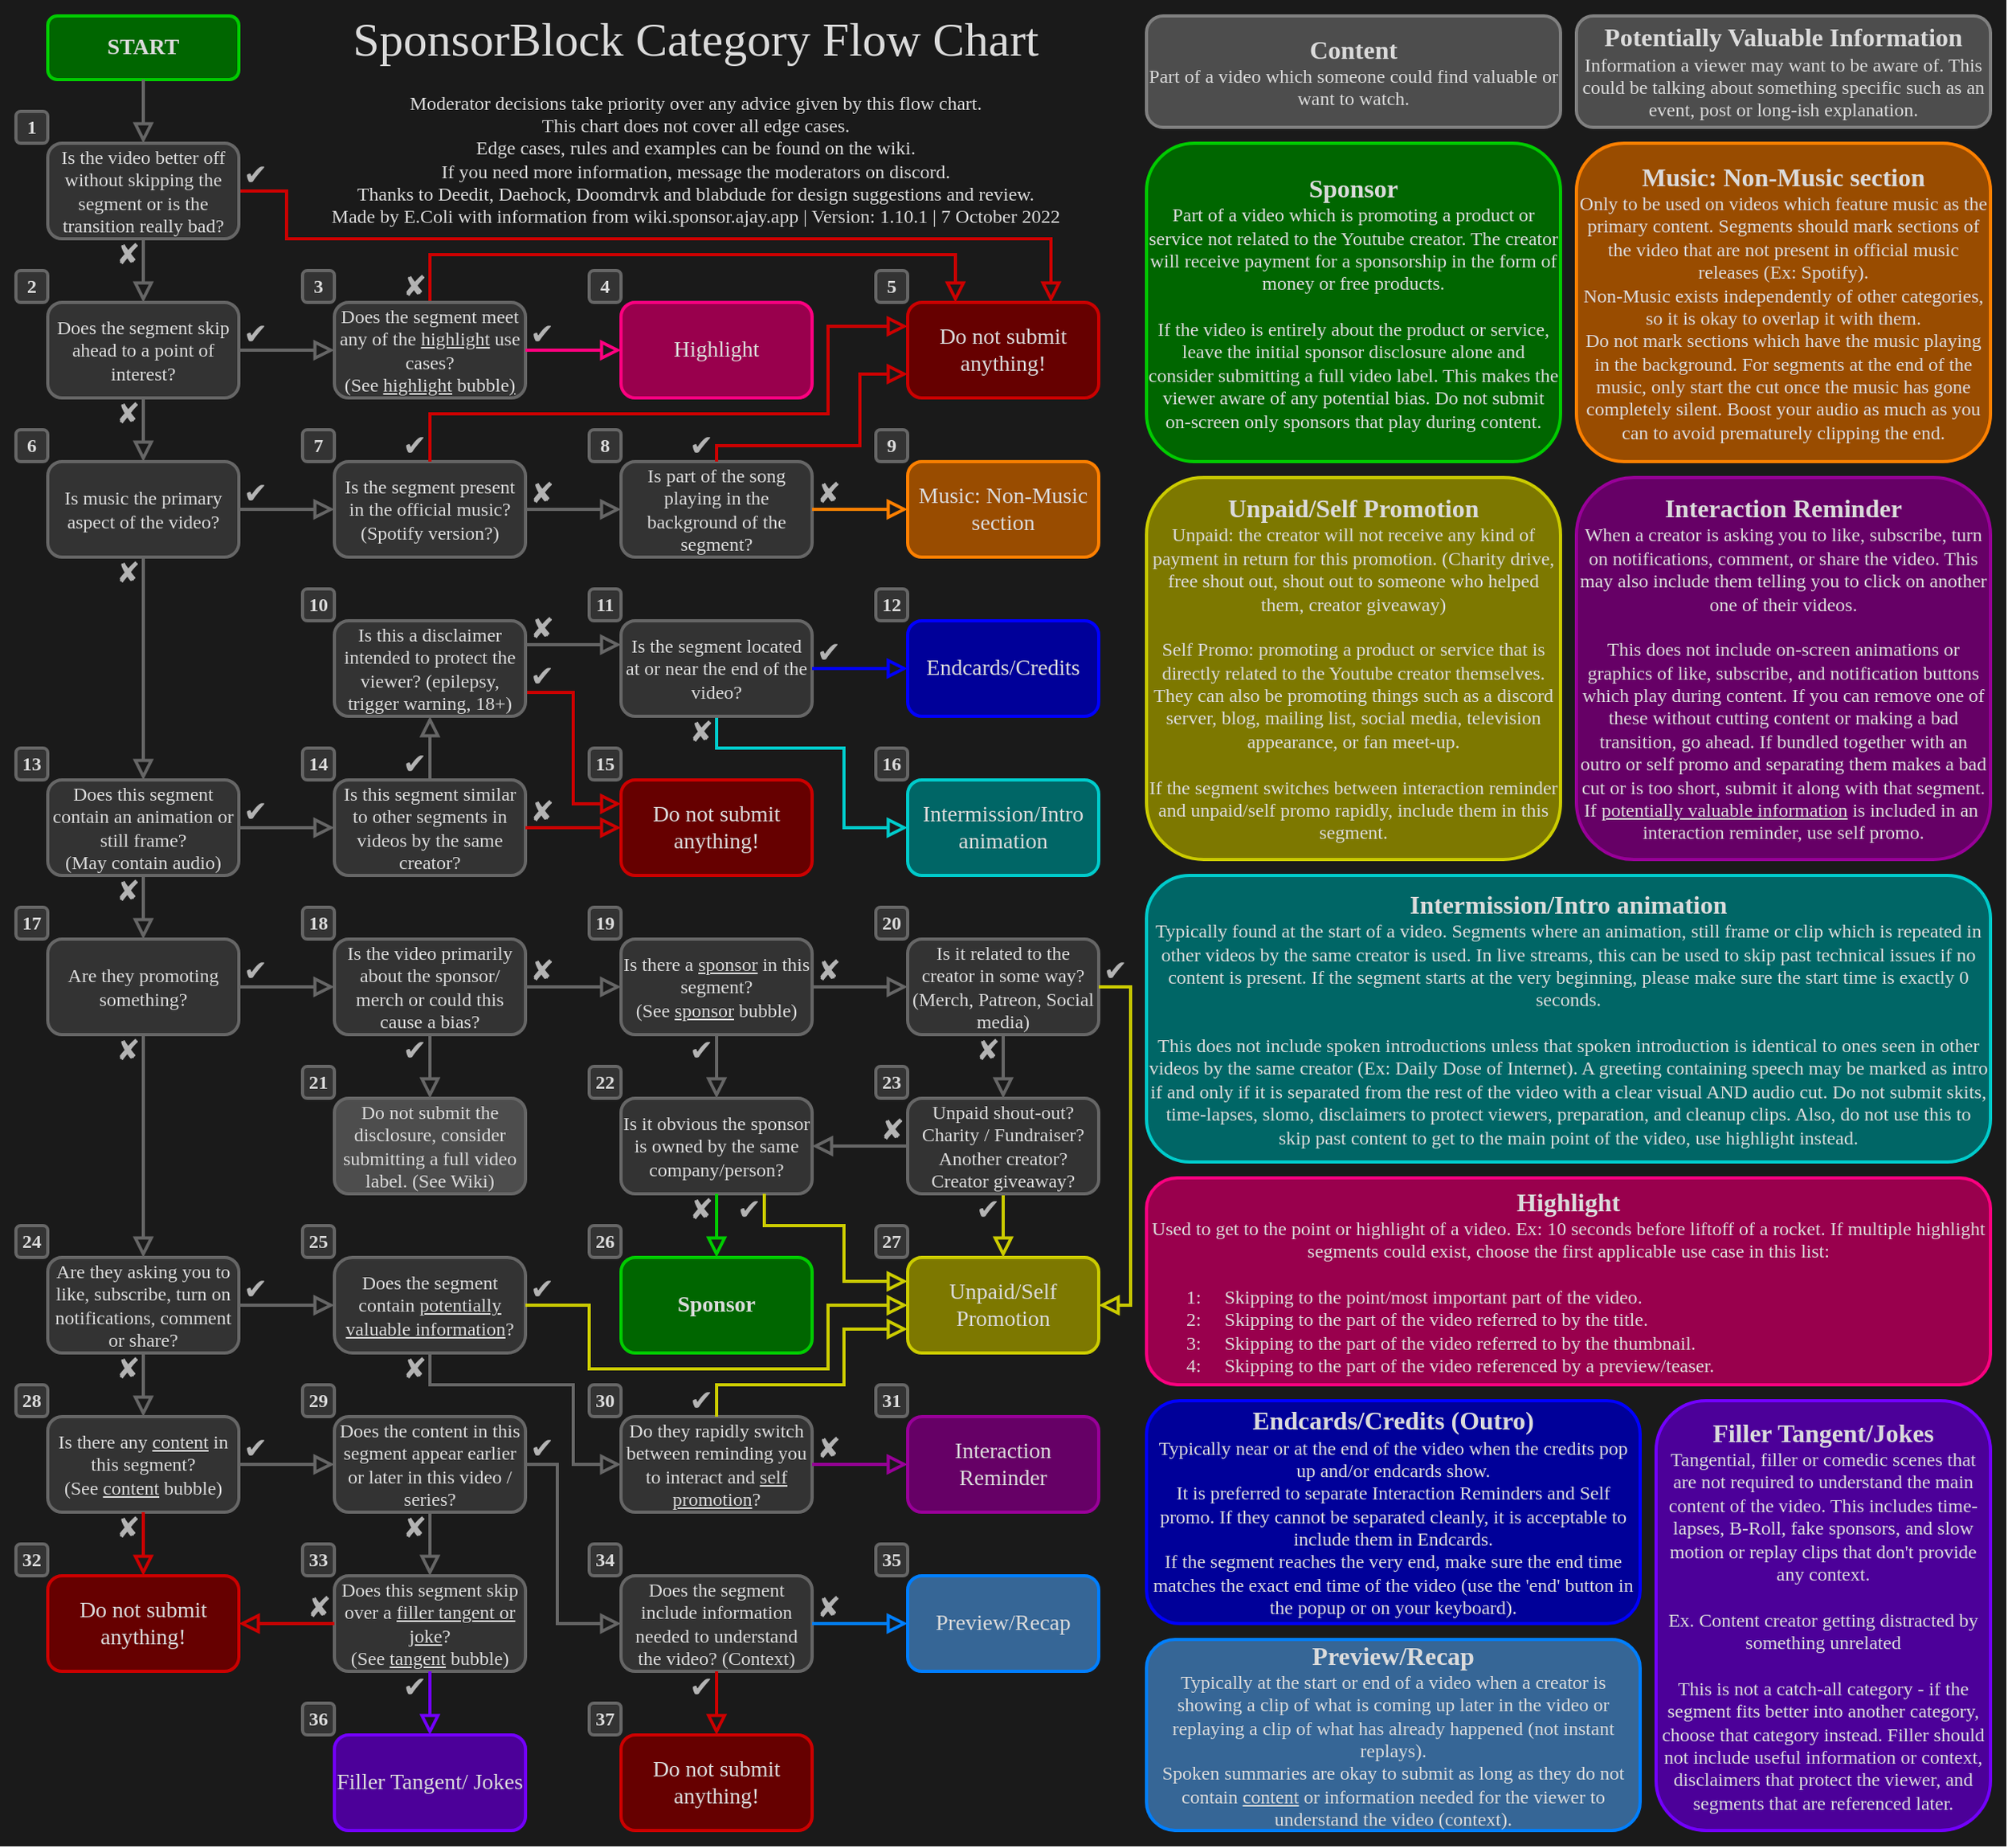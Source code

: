<mxfile version="20.4.0" type="device"><diagram id="C5RBs43oDa-KdzZeNtuy" name="Page-1"><mxGraphModel dx="1422" dy="1926" grid="1" gridSize="10" guides="1" tooltips="1" connect="1" arrows="1" fold="1" page="1" pageScale="1" pageWidth="827" pageHeight="1169" math="0" shadow="0"><root><mxCell id="WIyWlLk6GJQsqaUBKTNV-0"/><mxCell id="WIyWlLk6GJQsqaUBKTNV-1" parent="WIyWlLk6GJQsqaUBKTNV-0"/><mxCell id="273" value="" style="rounded=0;whiteSpace=wrap;fontSize=12;fontColor=#B3B3B3;fillColor=#1A1A1A;fontFamily=Atkinson Hyperlegible;fontSource=https%3A%2F%2Ffonts.googleapis.com%2Fcss%3Ffamily%3DAtkinson%2BHyperlegible;html=1;fontStyle=0;spacingLeft=0;spacing=2;strokeColor=none;" parent="WIyWlLk6GJQsqaUBKTNV-1" vertex="1"><mxGeometry x="130" y="-120" width="1260" height="1160" as="geometry"/></mxCell><mxCell id="WIyWlLk6GJQsqaUBKTNV-3" value="&lt;font style=&quot;font-size: 14px;&quot;&gt;&lt;b&gt;&lt;font style=&quot;font-size: 14px;&quot;&gt;START&lt;/font&gt;&lt;/b&gt;&lt;/font&gt;" style="rounded=1;whiteSpace=wrap;fontSize=12;glass=0;strokeWidth=2;shadow=0;fontFamily=Atkinson Hyperlegible;fillColor=#006600;fontColor=#DBDBDB;strokeColor=#00CC00;fontSource=https%3A%2F%2Ffonts.googleapis.com%2Fcss%3Ffamily%3DAtkinson%2BHyperlegible;html=1;fontStyle=0;spacingLeft=0;spacing=2;" parent="WIyWlLk6GJQsqaUBKTNV-1" vertex="1"><mxGeometry x="160" y="-110" width="120" height="40" as="geometry"/></mxCell><mxCell id="16" value="&lt;font style=&quot;font-size: 14px;&quot;&gt;Do not submit anything!&lt;/font&gt;" style="rounded=1;whiteSpace=wrap;fontSize=12;glass=0;strokeWidth=2;shadow=0;fontFamily=Atkinson Hyperlegible;fontColor=#DBDBDB;fillColor=#660000;strokeColor=#CC0000;fontSource=https%3A%2F%2Ffonts.googleapis.com%2Fcss%3Ffamily%3DAtkinson%2BHyperlegible;html=1;fontStyle=0;spacingLeft=0;spacing=2;" parent="WIyWlLk6GJQsqaUBKTNV-1" vertex="1"><mxGeometry x="520" y="370" width="120" height="60" as="geometry"/></mxCell><mxCell id="53" value="✔" style="edgeStyle=orthogonalEdgeStyle;rounded=0;jettySize=auto;orthogonalLoop=1;fontSize=18;endArrow=block;endFill=0;endSize=8;strokeWidth=2;shadow=0;labelBackgroundColor=none;fontFamily=Atkinson Hyperlegible;exitX=1;exitY=0.5;exitDx=0;exitDy=0;entryX=0;entryY=0.5;entryDx=0;entryDy=0;fontStyle=0;fontColor=#B3B3B3;strokeColor=#666666;fontSource=https%3A%2F%2Ffonts.googleapis.com%2Fcss%3Ffamily%3DAtkinson%2BHyperlegible;html=1;spacingLeft=0;spacing=2;" parent="WIyWlLk6GJQsqaUBKTNV-1" source="393" target="55" edge="1"><mxGeometry x="-0.667" y="10" relative="1" as="geometry"><mxPoint as="offset"/><mxPoint x="280" y="500" as="sourcePoint"/><mxPoint x="340" y="600" as="targetPoint"/><Array as="points"><mxPoint x="290" y="500"/><mxPoint x="290" y="500"/></Array></mxGeometry></mxCell><mxCell id="55" value="Is the video primarily about the sponsor/ merch or could this cause a bias?" style="rounded=1;whiteSpace=wrap;fontSize=12;glass=0;strokeWidth=2;shadow=0;fontFamily=Atkinson Hyperlegible;fontColor=#DBDBDB;strokeColor=#666666;fillColor=#333333;fontSource=https%3A%2F%2Ffonts.googleapis.com%2Fcss%3Ffamily%3DAtkinson%2BHyperlegible;html=1;fontStyle=0;spacingLeft=0;spacing=2;" parent="WIyWlLk6GJQsqaUBKTNV-1" vertex="1"><mxGeometry x="340" y="470" width="120" height="60" as="geometry"/></mxCell><mxCell id="57" value="Is it obvious the sponsor is owned by the same company/person?" style="rounded=1;whiteSpace=wrap;fontSize=12;glass=0;strokeWidth=2;shadow=0;fontFamily=Atkinson Hyperlegible;fontColor=#DBDBDB;strokeColor=#666666;fillColor=#333333;fontSource=https%3A%2F%2Ffonts.googleapis.com%2Fcss%3Ffamily%3DAtkinson%2BHyperlegible;html=1;fontStyle=0;spacingLeft=0;spacing=2;" parent="WIyWlLk6GJQsqaUBKTNV-1" vertex="1"><mxGeometry x="520" y="570" width="120" height="60" as="geometry"/></mxCell><mxCell id="90" value="✔" style="rounded=0;jettySize=auto;orthogonalLoop=1;fontSize=18;endArrow=block;endFill=0;endSize=8;strokeWidth=2;shadow=0;labelBackgroundColor=none;edgeStyle=orthogonalEdgeStyle;fontFamily=Atkinson Hyperlegible;entryX=0.5;entryY=1;entryDx=0;entryDy=0;exitX=0.5;exitY=0;exitDx=0;exitDy=0;fontStyle=0;fontColor=#B3B3B3;strokeColor=#666666;fontSource=https%3A%2F%2Ffonts.googleapis.com%2Fcss%3Ffamily%3DAtkinson%2BHyperlegible;html=1;spacingLeft=0;spacing=2;" parent="WIyWlLk6GJQsqaUBKTNV-1" edge="1"><mxGeometry x="-0.5" y="10" relative="1" as="geometry"><mxPoint as="offset"/><mxPoint x="960.06" y="240" as="sourcePoint"/><mxPoint x="940" y="330" as="targetPoint"/></mxGeometry></mxCell><mxCell id="93" value="✘" style="rounded=0;jettySize=auto;orthogonalLoop=1;fontSize=18;endArrow=block;endFill=0;endSize=8;strokeWidth=2;shadow=0;labelBackgroundColor=none;edgeStyle=orthogonalEdgeStyle;fontFamily=Atkinson Hyperlegible;exitX=0.5;exitY=0;exitDx=0;exitDy=0;entryX=0.5;entryY=1;entryDx=0;entryDy=0;fontStyle=0;fontColor=#B3B3B3;strokeColor=#666666;fontSource=https%3A%2F%2Ffonts.googleapis.com%2Fcss%3Ffamily%3DAtkinson%2BHyperlegible;html=1;spacingLeft=0;spacing=2;" parent="WIyWlLk6GJQsqaUBKTNV-1" edge="1"><mxGeometry x="-0.5" y="10" relative="1" as="geometry"><mxPoint as="offset"/><mxPoint x="960.06" y="340" as="sourcePoint"/><mxPoint x="940" y="230" as="targetPoint"/></mxGeometry></mxCell><mxCell id="111" value="&lt;font style=&quot;font-size: 18px;&quot;&gt;✘&lt;/font&gt;" style="rounded=0;jettySize=auto;orthogonalLoop=1;fontSize=18;endArrow=block;endFill=0;endSize=8;strokeWidth=2;shadow=0;labelBackgroundColor=none;edgeStyle=orthogonalEdgeStyle;fontFamily=Atkinson Hyperlegible;exitX=0.5;exitY=1;exitDx=0;exitDy=0;entryX=0.5;entryY=0;entryDx=0;entryDy=0;fontStyle=0;fontColor=#B3B3B3;strokeColor=#666666;fontSource=https%3A%2F%2Ffonts.googleapis.com%2Fcss%3Ffamily%3DAtkinson%2BHyperlegible;html=1;spacingLeft=0;spacing=2;" parent="WIyWlLk6GJQsqaUBKTNV-1" source="113" target="333" edge="1"><mxGeometry x="-0.5" y="-10" relative="1" as="geometry"><mxPoint as="offset"/><mxPoint x="220" y="250" as="sourcePoint"/><mxPoint x="220" y="270" as="targetPoint"/></mxGeometry></mxCell><mxCell id="113" value="Does the segment skip ahead to a point of interest?" style="rounded=1;whiteSpace=wrap;fontSize=12;glass=0;strokeWidth=2;shadow=0;fontFamily=Atkinson Hyperlegible;fontColor=#DBDBDB;strokeColor=#666666;fillColor=#333333;fontSource=https%3A%2F%2Ffonts.googleapis.com%2Fcss%3Ffamily%3DAtkinson%2BHyperlegible;html=1;fontStyle=0;spacingLeft=0;spacing=2;" parent="WIyWlLk6GJQsqaUBKTNV-1" vertex="1"><mxGeometry x="160" y="70" width="120" height="60" as="geometry"/></mxCell><mxCell id="126" value="✘" style="rounded=0;jettySize=auto;orthogonalLoop=1;fontSize=18;endArrow=block;endFill=0;endSize=8;strokeWidth=2;shadow=0;labelBackgroundColor=none;edgeStyle=orthogonalEdgeStyle;fontFamily=Atkinson Hyperlegible;entryX=0.5;entryY=0;entryDx=0;entryDy=0;fontStyle=0;fontColor=#B3B3B3;strokeColor=#666666;fontSource=https%3A%2F%2Ffonts.googleapis.com%2Fcss%3Ffamily%3DAtkinson%2BHyperlegible;html=1;spacingLeft=0;spacing=2;exitX=0.5;exitY=1;exitDx=0;exitDy=0;" parent="WIyWlLk6GJQsqaUBKTNV-1" source="128" target="113" edge="1"><mxGeometry x="-0.5" y="-10" relative="1" as="geometry"><mxPoint as="offset"/><mxPoint x="220" y="130" as="sourcePoint"/><mxPoint x="220" y="170" as="targetPoint"/></mxGeometry></mxCell><mxCell id="127" value="✔" style="edgeStyle=orthogonalEdgeStyle;rounded=0;jettySize=auto;orthogonalLoop=1;fontSize=18;endArrow=block;endFill=0;endSize=8;strokeWidth=2;shadow=0;labelBackgroundColor=none;fontFamily=Atkinson Hyperlegible;exitX=1;exitY=0.5;exitDx=0;exitDy=0;fontStyle=0;fontColor=#B3B3B3;strokeColor=#CC0000;fontSource=https%3A%2F%2Ffonts.googleapis.com%2Fcss%3Ffamily%3DAtkinson%2BHyperlegible;html=1;spacingLeft=0;spacing=2;entryX=0.75;entryY=0;entryDx=0;entryDy=0;" parent="WIyWlLk6GJQsqaUBKTNV-1" source="128" target="345" edge="1"><mxGeometry x="-0.966" y="10" relative="1" as="geometry"><mxPoint as="offset"/><mxPoint x="270" y="10" as="sourcePoint"/><mxPoint x="820" y="460" as="targetPoint"/><Array as="points"><mxPoint x="310"/><mxPoint x="310" y="30"/><mxPoint x="790" y="30"/></Array></mxGeometry></mxCell><mxCell id="128" value="Is the video better off without skipping the segment or is the transition really bad?" style="rounded=1;whiteSpace=wrap;fontSize=12;glass=0;strokeWidth=2;shadow=0;fontFamily=Atkinson Hyperlegible;fontColor=#DBDBDB;strokeColor=#666666;fillColor=#333333;fontSource=https%3A%2F%2Ffonts.googleapis.com%2Fcss%3Ffamily%3DAtkinson%2BHyperlegible;html=1;fontStyle=0;spacingLeft=0;spacing=2;" parent="WIyWlLk6GJQsqaUBKTNV-1" vertex="1"><mxGeometry x="160" y="-30" width="120" height="60" as="geometry"/></mxCell><mxCell id="129" value="" style="rounded=0;jettySize=auto;orthogonalLoop=1;fontSize=18;endArrow=block;endFill=0;endSize=8;strokeWidth=2;shadow=0;labelBackgroundColor=none;edgeStyle=orthogonalEdgeStyle;fontFamily=Atkinson Hyperlegible;exitX=0.5;exitY=1;exitDx=0;exitDy=0;fontStyle=0;fontColor=#B3B3B3;strokeColor=#666666;fontSource=https%3A%2F%2Ffonts.googleapis.com%2Fcss%3Ffamily%3DAtkinson%2BHyperlegible;html=1;spacingLeft=0;spacing=2;entryX=0.5;entryY=0;entryDx=0;entryDy=0;" parent="WIyWlLk6GJQsqaUBKTNV-1" source="WIyWlLk6GJQsqaUBKTNV-3" target="128" edge="1"><mxGeometry x="-0.5" y="-10" relative="1" as="geometry"><mxPoint as="offset"/><mxPoint x="230.0" y="40.0" as="sourcePoint"/><mxPoint x="220" y="-30" as="targetPoint"/></mxGeometry></mxCell><mxCell id="130" value="&lt;font style=&quot;font-size: 14px;&quot;&gt;Unpaid/Self Promotion&lt;/font&gt;" style="rounded=1;whiteSpace=wrap;fontSize=12;glass=0;strokeWidth=2;shadow=0;fontFamily=Atkinson Hyperlegible;fontColor=#DBDBDB;fillColor=#7D7800;strokeColor=#CCCC00;fontSource=https%3A%2F%2Ffonts.googleapis.com%2Fcss%3Ffamily%3DAtkinson%2BHyperlegible;html=1;fontStyle=0;spacingLeft=0;spacing=2;" parent="WIyWlLk6GJQsqaUBKTNV-1" vertex="1"><mxGeometry x="700" y="670" width="120" height="60" as="geometry"/></mxCell><mxCell id="146" value="Are they asking you to like, subscribe, turn on notifications, comment or share?" style="rounded=1;whiteSpace=wrap;fontSize=12;glass=0;strokeWidth=2;shadow=0;fontFamily=Atkinson Hyperlegible;fontColor=#DBDBDB;strokeColor=#666666;fillColor=#333333;fontSource=https%3A%2F%2Ffonts.googleapis.com%2Fcss%3Ffamily%3DAtkinson%2BHyperlegible;html=1;fontStyle=0;spacingLeft=0;spacing=2;" parent="WIyWlLk6GJQsqaUBKTNV-1" vertex="1"><mxGeometry x="160" y="670" width="120" height="60" as="geometry"/></mxCell><mxCell id="154" value="&lt;font style=&quot;font-size: 14px;&quot;&gt;Interaction Reminder&lt;/font&gt;" style="rounded=1;whiteSpace=wrap;fontSize=12;glass=0;strokeWidth=2;shadow=0;fontFamily=Atkinson Hyperlegible;fontColor=#DBDBDB;fillColor=#660066;strokeColor=#990099;fontSource=https%3A%2F%2Ffonts.googleapis.com%2Fcss%3Ffamily%3DAtkinson%2BHyperlegible;html=1;fontStyle=0;spacingLeft=0;spacing=2;" parent="WIyWlLk6GJQsqaUBKTNV-1" vertex="1"><mxGeometry x="700" y="770" width="120" height="60" as="geometry"/></mxCell><mxCell id="155" value="Do they rapidly switch between reminding you to interact and &lt;u&gt;self promotion&lt;/u&gt;?" style="rounded=1;whiteSpace=wrap;fontSize=12;glass=0;strokeWidth=2;shadow=0;fontFamily=Atkinson Hyperlegible;fontColor=#DBDBDB;strokeColor=#666666;fillColor=#333333;fontSource=https%3A%2F%2Ffonts.googleapis.com%2Fcss%3Ffamily%3DAtkinson%2BHyperlegible;html=1;fontStyle=0;spacingLeft=0;spacing=2;" parent="WIyWlLk6GJQsqaUBKTNV-1" vertex="1"><mxGeometry x="520" y="770" width="120" height="60" as="geometry"/></mxCell><mxCell id="214" value="&lt;font style=&quot;font-size: 30px&quot;&gt;SponsorBlock Category Flow Chart&lt;/font&gt;&lt;br&gt;&lt;div&gt;&lt;br&gt;&lt;/div&gt;&lt;div&gt;Moderator decisions take priority over any advice given by this flow chart. &lt;/div&gt;&lt;div&gt;This chart does not cover all edge cases.&lt;/div&gt;&lt;div&gt;Edge cases, rules and examples can be found on the wiki.&lt;/div&gt;&lt;div&gt;If you need more information, message the moderators on discord.&lt;br&gt;Thanks to Deedit, Daehock, Doomdrvk and blabdude for design suggestions and review.&lt;br&gt;&lt;/div&gt;&lt;div&gt;Made by E.Coli with information from wiki.sponsor.ajay.app | Version: 1.10.1 | 7 October 2022&lt;/div&gt;" style="text;fillColor=none;align=center;verticalAlign=middle;whiteSpace=wrap;rounded=0;fontFamily=Atkinson Hyperlegible;strokeWidth=2;fontColor=#DBDBDB;fontSource=https%3A%2F%2Ffonts.googleapis.com%2Fcss%3Ffamily%3DAtkinson%2BHyperlegible;fontSize=12;html=1;fontStyle=0;spacingLeft=0;spacing=2;" parent="WIyWlLk6GJQsqaUBKTNV-1" vertex="1"><mxGeometry x="307" y="-110" width="520" height="130" as="geometry"/></mxCell><mxCell id="226" value="&lt;b&gt;&lt;font style=&quot;font-size: 16px&quot;&gt;Content&lt;/font&gt;&lt;/b&gt;&lt;br style=&quot;font-size: 12px&quot;&gt;Part of a video which someone could find valuable or want to watch." style="rounded=1;whiteSpace=wrap;fontFamily=Atkinson Hyperlegible;strokeWidth=2;fontColor=#DBDBDB;fillColor=#4D4D4D;strokeColor=#808080;fontSource=https%3A%2F%2Ffonts.googleapis.com%2Fcss%3Ffamily%3DAtkinson%2BHyperlegible;fontSize=12;html=1;fontStyle=0;spacingLeft=0;spacing=2;" parent="WIyWlLk6GJQsqaUBKTNV-1" vertex="1"><mxGeometry x="850" y="-110" width="260" height="70" as="geometry"/></mxCell><mxCell id="99" value="✔" style="rounded=0;jettySize=auto;orthogonalLoop=1;fontSize=18;endArrow=block;endFill=0;endSize=8;strokeWidth=2;shadow=0;labelBackgroundColor=none;edgeStyle=orthogonalEdgeStyle;fontFamily=Atkinson Hyperlegible;exitX=0.5;exitY=1;exitDx=0;exitDy=0;jumpStyle=arc;fontStyle=0;fontColor=#B3B3B3;strokeColor=#CCCC00;fontSource=https%3A%2F%2Ffonts.googleapis.com%2Fcss%3Ffamily%3DAtkinson%2BHyperlegible;html=1;spacingLeft=0;spacing=2;spacingBottom=0;entryX=0.5;entryY=0;entryDx=0;entryDy=0;" parent="WIyWlLk6GJQsqaUBKTNV-1" source="402" target="130" edge="1"><mxGeometry x="-0.5" y="-10" relative="1" as="geometry"><mxPoint as="offset"/><mxPoint x="760" y="629" as="sourcePoint"/><mxPoint x="880" y="600" as="targetPoint"/><Array as="points"/></mxGeometry></mxCell><mxCell id="240" value="&lt;b&gt;&lt;font style=&quot;font-size: 16px&quot;&gt;Sponsor&lt;/font&gt;&lt;/b&gt;&lt;br style=&quot;font-size: 12px&quot;&gt;Part of a video which is promoting a product or service not related to the Youtube creator. The creator will receive payment for a sponsorship in the form of money or free products.&lt;br style=&quot;font-size: 12px&quot;&gt;&lt;br style=&quot;font-size: 12px&quot;&gt;If the video is entirely about the product or service, leave the initial sponsor disclosure alone and consider submitting a full video label. This makes the viewer aware of any potential bias. Do not submit on-screen only sponsors that play during content." style="rounded=1;whiteSpace=wrap;fontFamily=Atkinson Hyperlegible;strokeWidth=2;fontColor=#DBDBDB;fillColor=#006600;strokeColor=#00CC00;fontSource=https%3A%2F%2Ffonts.googleapis.com%2Fcss%3Ffamily%3DAtkinson%2BHyperlegible;fontSize=12;html=1;fontStyle=0;spacingLeft=0;spacing=2;" parent="WIyWlLk6GJQsqaUBKTNV-1" vertex="1"><mxGeometry x="850" y="-30" width="260" height="200" as="geometry"/></mxCell><mxCell id="241" value="&lt;b&gt;&lt;font style=&quot;font-size: 16px&quot;&gt;Unpaid/Self Promotion&lt;/font&gt;&lt;/b&gt;&lt;br style=&quot;font-size: 12px&quot;&gt;Unpaid: the creator will not receive any kind of payment in return for this promotion. (Charity drive, free shout out, shout out to someone who helped them, creator giveaway)&lt;br style=&quot;font-size: 12px&quot;&gt;&lt;br style=&quot;font-size: 12px&quot;&gt;Self Promo: promoting a product or service that is directly related to the Youtube creator themselves. They can also be promoting things such as a discord server, blog, mailing list, social media, television appearance, or fan meet-up.&lt;br style=&quot;font-size: 12px&quot;&gt;&lt;br style=&quot;font-size: 12px&quot;&gt;If the segment switches between interaction reminder and unpaid/self promo rapidly, include them in this segment." style="rounded=1;whiteSpace=wrap;fontFamily=Atkinson Hyperlegible;strokeWidth=2;fontColor=#DBDBDB;fillColor=#7D7800;strokeColor=#CCCC00;fontSource=https%3A%2F%2Ffonts.googleapis.com%2Fcss%3Ffamily%3DAtkinson%2BHyperlegible;fontSize=12;html=1;fontStyle=0;spacingLeft=0;spacing=2;" parent="WIyWlLk6GJQsqaUBKTNV-1" vertex="1"><mxGeometry x="850" y="180" width="260" height="240" as="geometry"/></mxCell><mxCell id="242" value="&lt;b&gt;&lt;font style=&quot;font-size: 16px&quot;&gt;Interaction Reminder&lt;/font&gt;&lt;/b&gt;&lt;br style=&quot;font-size: 12px&quot;&gt;When a creator is asking you to like, subscribe, turn on notifications, comment, or share the video. This may also include them telling you to click on another one of their videos.&lt;br style=&quot;font-size: 12px&quot;&gt;&lt;br style=&quot;font-size: 12px&quot;&gt;This does not include on-screen animations or graphics of like, subscribe, and notification buttons which play during content. If you can remove one of these without cutting content or making a bad transition, go ahead. If bundled together with an outro or self promo and separating them makes a bad cut or is too short, submit it along with that segment. If &lt;u&gt;potentially valuable information&lt;/u&gt; is included in an&amp;nbsp; interaction reminder, use self promo." style="rounded=1;whiteSpace=wrap;fontFamily=Atkinson Hyperlegible;strokeWidth=2;fontColor=#DBDBDB;fillColor=#660066;strokeColor=#990099;fontSource=https%3A%2F%2Ffonts.googleapis.com%2Fcss%3Ffamily%3DAtkinson%2BHyperlegible;fontSize=12;html=1;fontStyle=0;spacingLeft=0;spacing=2;" parent="WIyWlLk6GJQsqaUBKTNV-1" vertex="1"><mxGeometry x="1120" y="180" width="260" height="240" as="geometry"/></mxCell><mxCell id="254" value="&lt;font style=&quot;font-size: 16px&quot;&gt;&lt;b&gt;Endcards/Credits (Outro)&lt;/b&gt;&lt;/font&gt;&lt;br style=&quot;font-size: 12px&quot;&gt;Typically near or at the end of the video when the credits pop up and/or endcards show.&lt;br style=&quot;font-size: 12px&quot;&gt;&lt;div&gt;It is preferred to separate Interaction Reminders and Self promo. If they cannot be separated cleanly, it is acceptable to include them in Endcards.&lt;br&gt;&lt;/div&gt;&lt;div&gt;If the segment reaches the very end, make sure the end time matches the exact end time of the video (use the 'end' button in the popup or on your keyboard).&lt;/div&gt;" style="rounded=1;whiteSpace=wrap;fontFamily=Atkinson Hyperlegible;strokeWidth=2;fontColor=#DBDBDB;fontSource=https%3A%2F%2Ffonts.googleapis.com%2Fcss%3Ffamily%3DAtkinson%2BHyperlegible;fontSize=12;html=1;fontStyle=0;spacingLeft=0;spacing=2;fillColor=#000099;strokeColor=#0000FF;" parent="WIyWlLk6GJQsqaUBKTNV-1" vertex="1"><mxGeometry x="850" y="760" width="310" height="140" as="geometry"/></mxCell><mxCell id="260" value="&lt;b&gt;&lt;font style=&quot;font-size: 16px&quot;&gt;Preview/Recap&lt;/font&gt;&lt;/b&gt;&lt;br style=&quot;font-size: 12px&quot;&gt;Typically at the start or end of a video when a creator is showing a clip of what is coming up later in the video or replaying a clip of what has already happened (not instant replays).&lt;br style=&quot;font-size: 12px&quot;&gt;Spoken summaries are okay to submit as long as they do not contain &lt;u&gt;content&lt;/u&gt; or information needed for the viewer to understand the video (context). " style="rounded=1;whiteSpace=wrap;fontFamily=Atkinson Hyperlegible;strokeWidth=2;fontColor=#DBDBDB;fillColor=#366696;strokeColor=#007FFF;fontSource=https%3A%2F%2Ffonts.googleapis.com%2Fcss%3Ffamily%3DAtkinson%2BHyperlegible;fontSize=12;html=1;fontStyle=0;spacingLeft=0;spacing=2;" parent="WIyWlLk6GJQsqaUBKTNV-1" vertex="1"><mxGeometry x="850" y="910" width="310" height="120" as="geometry"/></mxCell><mxCell id="261" value="&lt;b&gt;&lt;font style=&quot;font-size: 16px&quot;&gt;Music: Non-Music section&lt;/font&gt;&lt;/b&gt;&lt;br style=&quot;font-size: 12px&quot;&gt;Only to be used on videos which feature music as the primary content. Segments should mark sections of the video that are not present in official music releases (Ex: Spotify).&lt;br&gt;Non-Music exists independently of other categories, so it is okay to overlap it with them.&lt;br style=&quot;font-size: 12px&quot;&gt;Do not mark sections which have the music playing in the background. For segments at the end of the music, only start the cut once the music has gone completely silent. Boost your audio as much as you can to avoid prematurely clipping the end." style="rounded=1;whiteSpace=wrap;fontFamily=Atkinson Hyperlegible;strokeWidth=2;fontColor=#DBDBDB;fillColor=#994C00;strokeColor=#FF8000;fontSource=https%3A%2F%2Ffonts.googleapis.com%2Fcss%3Ffamily%3DAtkinson%2BHyperlegible;fontSize=12;html=1;fontStyle=0;spacingLeft=0;spacing=2;" parent="WIyWlLk6GJQsqaUBKTNV-1" vertex="1"><mxGeometry x="1120" y="-30" width="260" height="200" as="geometry"/></mxCell><mxCell id="276" value="✘" style="rounded=0;jettySize=auto;orthogonalLoop=1;fontSize=18;endArrow=block;endFill=0;endSize=8;strokeWidth=2;shadow=0;labelBackgroundColor=none;edgeStyle=orthogonalEdgeStyle;fontFamily=Atkinson Hyperlegible;entryX=0.25;entryY=0;entryDx=0;entryDy=0;fontStyle=0;fontColor=#B3B3B3;fontSource=https%3A%2F%2Ffonts.googleapis.com%2Fcss%3Ffamily%3DAtkinson%2BHyperlegible;html=1;spacingLeft=0;spacing=2;exitX=0.5;exitY=0;exitDx=0;exitDy=0;strokeColor=#CC0000;" parent="WIyWlLk6GJQsqaUBKTNV-1" source="277" target="345" edge="1"><mxGeometry x="-0.949" y="10" relative="1" as="geometry"><mxPoint as="offset"/><mxPoint x="400" y="130" as="sourcePoint"/><mxPoint x="400" y="170.0" as="targetPoint"/><Array as="points"><mxPoint x="400" y="40"/><mxPoint x="730" y="40"/></Array></mxGeometry></mxCell><mxCell id="277" value="Does the segment meet any of the &lt;u&gt;highlight&lt;/u&gt; use cases?&lt;br&gt;(See &lt;u&gt;highlight&lt;/u&gt; bubble&lt;u&gt;)&lt;/u&gt;" style="rounded=1;whiteSpace=wrap;fontSize=12;glass=0;strokeWidth=2;shadow=0;fontFamily=Atkinson Hyperlegible;fontColor=#DBDBDB;strokeColor=#666666;fillColor=#333333;fontSource=https%3A%2F%2Ffonts.googleapis.com%2Fcss%3Ffamily%3DAtkinson%2BHyperlegible;html=1;fontStyle=0;spacingLeft=0;spacing=2;" parent="WIyWlLk6GJQsqaUBKTNV-1" vertex="1"><mxGeometry x="340" y="70" width="120" height="60" as="geometry"/></mxCell><mxCell id="278" value="✔" style="rounded=0;jettySize=auto;orthogonalLoop=1;fontSize=18;endArrow=block;endFill=0;endSize=8;strokeWidth=2;shadow=0;labelBackgroundColor=none;edgeStyle=orthogonalEdgeStyle;fontFamily=Atkinson Hyperlegible;exitX=1;exitY=0.5;exitDx=0;exitDy=0;entryX=0;entryY=0.5;entryDx=0;entryDy=0;fontStyle=0;fontColor=#B3B3B3;strokeColor=#666666;fontSource=https%3A%2F%2Ffonts.googleapis.com%2Fcss%3Ffamily%3DAtkinson%2BHyperlegible;html=1;spacingLeft=0;spacing=2;jumpStyle=arc;jumpSize=8;" parent="WIyWlLk6GJQsqaUBKTNV-1" source="113" target="277" edge="1"><mxGeometry x="-0.667" y="10" relative="1" as="geometry"><mxPoint as="offset"/><mxPoint x="230" y="40.0" as="sourcePoint"/><mxPoint x="230" y="80.0" as="targetPoint"/><Array as="points"><mxPoint x="290" y="100"/><mxPoint x="290" y="100"/></Array></mxGeometry></mxCell><mxCell id="279" value="&lt;font style=&quot;font-size: 14px;&quot;&gt;Highlight&lt;/font&gt;" style="rounded=1;whiteSpace=wrap;fontSize=12;glass=0;strokeWidth=2;shadow=0;fontFamily=Atkinson Hyperlegible;fontColor=#DBDBDB;fontSource=https%3A%2F%2Ffonts.googleapis.com%2Fcss%3Ffamily%3DAtkinson%2BHyperlegible;html=1;fontStyle=0;spacingLeft=0;spacing=2;fillColor=#99004D;strokeColor=#FF0080;" parent="WIyWlLk6GJQsqaUBKTNV-1" vertex="1"><mxGeometry x="520" y="70" width="120" height="60" as="geometry"/></mxCell><mxCell id="282" value="✔" style="rounded=0;jettySize=auto;orthogonalLoop=1;fontSize=18;endArrow=block;endFill=0;endSize=8;strokeWidth=2;shadow=0;labelBackgroundColor=none;edgeStyle=orthogonalEdgeStyle;fontFamily=Atkinson Hyperlegible;exitX=1;exitY=0.5;exitDx=0;exitDy=0;entryX=0;entryY=0.5;entryDx=0;entryDy=0;fontStyle=0;fontColor=#B3B3B3;fontSource=https%3A%2F%2Ffonts.googleapis.com%2Fcss%3Ffamily%3DAtkinson%2BHyperlegible;html=1;spacingLeft=0;spacing=2;strokeColor=#FF0080;" parent="WIyWlLk6GJQsqaUBKTNV-1" source="277" target="279" edge="1"><mxGeometry x="-0.667" y="10" relative="1" as="geometry"><mxPoint as="offset"/><mxPoint x="460" y="99.66" as="sourcePoint"/><mxPoint x="520.0" y="99.66" as="targetPoint"/></mxGeometry></mxCell><mxCell id="283" value="&lt;div&gt;&lt;b&gt;&lt;font style=&quot;font-size: 16px&quot;&gt;Highlight&lt;/font&gt;&lt;/b&gt;&lt;/div&gt;&lt;div&gt;&lt;span&gt;&lt;font style=&quot;font-size: 12px&quot;&gt;Used to &lt;/font&gt;&lt;/span&gt;&lt;span&gt;&lt;font style=&quot;font-size: 12px&quot;&gt;get to the point or highlight of a video. Ex: 10 seconds before liftoff of a rocket. If multiple highlight segments could exist, choose the first applicable use case in this list:&lt;br&gt;&lt;/font&gt;&lt;/span&gt;&lt;/div&gt;&lt;div&gt;&lt;span&gt;&lt;font style=&quot;font-size: 12px&quot;&gt;&lt;br&gt;&lt;/font&gt;&lt;/span&gt;&lt;/div&gt;&lt;div&gt; &lt;div align=&quot;left&quot;&gt;&lt;span style=&quot;white-space: pre&quot;&gt;&#9;&lt;/span&gt;&lt;span&gt;&lt;/span&gt;1&lt;span&gt;&lt;/span&gt;:&lt;span&gt;&lt;span style=&quot;white-space: pre&quot;&gt;&#9;&lt;/span&gt;&lt;/span&gt;Skipping to the point/most important part of the video&lt;span&gt;&lt;/span&gt;.&lt;br&gt;&lt;span style=&quot;white-space: pre&quot;&gt;&#9;&lt;/span&gt;&lt;span&gt;&lt;/span&gt;2&lt;span&gt;&lt;/span&gt;&lt;span&gt;&lt;span&gt;&lt;/span&gt;&lt;/span&gt;:&lt;span&gt;&lt;span&gt;&lt;span style=&quot;white-space: pre&quot;&gt;&#9;&lt;/span&gt;S&lt;/span&gt;&lt;/span&gt;kipping to the part of the video referred to by the title.&lt;br&gt;&lt;span style=&quot;white-space: pre&quot;&gt;&#9;&lt;/span&gt;&lt;span&gt;&lt;/span&gt;&lt;span&gt;&lt;/span&gt;3:&lt;span&gt;&lt;/span&gt;&lt;span&gt;&lt;span&gt;&lt;/span&gt;&lt;/span&gt;&lt;span style=&quot;white-space: pre&quot;&gt;&#9;&lt;/span&gt;Skipping to the part of the video referred to by the thumbnail.&lt;br&gt;&lt;span style=&quot;white-space: pre&quot;&gt;&#9;&lt;/span&gt;&lt;span&gt;&lt;/span&gt;4:&lt;span&gt;&lt;/span&gt;&lt;span&gt;&lt;/span&gt;&lt;span style=&quot;white-space: pre&quot;&gt;&#9;&lt;/span&gt;Skipping to the part of the video referenced by a preview/teaser.&lt;/div&gt;&lt;/div&gt;" style="rounded=1;whiteSpace=wrap;fontSize=12;glass=0;strokeWidth=2;shadow=0;fontFamily=Atkinson Hyperlegible;fontColor=#DBDBDB;fontSource=https%3A%2F%2Ffonts.googleapis.com%2Fcss%3Ffamily%3DAtkinson%2BHyperlegible;html=1;fontStyle=0;spacingLeft=0;spacing=2;fillColor=#99004D;strokeColor=#FF0080;" parent="WIyWlLk6GJQsqaUBKTNV-1" vertex="1"><mxGeometry x="850" y="620" width="530" height="130" as="geometry"/></mxCell><mxCell id="284" value="&lt;b&gt;&lt;font style=&quot;font-size: 16px&quot;&gt;Intermission/Intro animation&lt;/font&gt;&lt;/b&gt;&lt;br style=&quot;font-size: 12px&quot;&gt;Typically found at the start of a video. Segments where an animation, still frame or clip which is repeated in other videos by the same creator is used. In live streams, this can be used to skip past technical issues if no content is present. If the segment starts at the very beginning, please make sure the start time is exactly 0 seconds.&lt;br&gt;&lt;br&gt;This does not include spoken introductions unless that spoken introduction is identical to ones seen in other videos by the same creator (Ex: Daily Dose of Internet). A greeting containing speech may be marked as intro if and only if it is separated from the rest of the video with a clear visual AND audio cut. Do not submit skits, time-lapses, slomo, disclaimers to protect viewers, preparation, and cleanup clips. Also, do not use this to skip past content to get to the main point of the video, use highlight instead." style="rounded=1;whiteSpace=wrap;fontFamily=Atkinson Hyperlegible;strokeWidth=2;fontColor=#DBDBDB;fontSource=https%3A%2F%2Ffonts.googleapis.com%2Fcss%3Ffamily%3DAtkinson%2BHyperlegible;fontSize=12;html=1;fontStyle=0;spacingLeft=0;spacing=2;fillColor=#006666;strokeColor=#00CCCC;" parent="WIyWlLk6GJQsqaUBKTNV-1" vertex="1"><mxGeometry x="850" y="430" width="530" height="180" as="geometry"/></mxCell><mxCell id="291" value="Does the segment contain &lt;u&gt;potentially valuable information&lt;/u&gt;?" style="rounded=1;whiteSpace=wrap;fontSize=12;glass=0;strokeWidth=2;shadow=0;fontFamily=Atkinson Hyperlegible;fontColor=#DBDBDB;strokeColor=#666666;fillColor=#333333;fontSource=https%3A%2F%2Ffonts.googleapis.com%2Fcss%3Ffamily%3DAtkinson%2BHyperlegible;html=1;fontStyle=0;spacingLeft=0;spacing=2;arcSize=19;" parent="WIyWlLk6GJQsqaUBKTNV-1" vertex="1"><mxGeometry x="340" y="670" width="120" height="60" as="geometry"/></mxCell><mxCell id="300" value="Does this segment contain an animation or still frame?&lt;br style=&quot;font-size: 12px;&quot;&gt;(May contain audio)" style="rounded=1;whiteSpace=wrap;fontSize=12;glass=0;strokeWidth=2;shadow=0;fontFamily=Atkinson Hyperlegible;fontColor=#DBDBDB;strokeColor=#666666;fillColor=#333333;fontSource=https%3A%2F%2Ffonts.googleapis.com%2Fcss%3Ffamily%3DAtkinson%2BHyperlegible;html=1;fontStyle=0;spacingLeft=0;spacing=2;" parent="WIyWlLk6GJQsqaUBKTNV-1" vertex="1"><mxGeometry x="160" y="370" width="120" height="60" as="geometry"/></mxCell><mxCell id="302" value="✔" style="edgeStyle=orthogonalEdgeStyle;rounded=0;jettySize=auto;orthogonalLoop=1;fontSize=18;endArrow=block;endFill=0;endSize=8;strokeWidth=2;shadow=0;labelBackgroundColor=none;fontFamily=Atkinson Hyperlegible;exitX=1;exitY=0.5;exitDx=0;exitDy=0;entryX=0;entryY=0.5;entryDx=0;entryDy=0;fontStyle=0;fontColor=#B3B3B3;strokeColor=#666666;fontSource=https%3A%2F%2Ffonts.googleapis.com%2Fcss%3Ffamily%3DAtkinson%2BHyperlegible;html=1;spacingLeft=0;spacing=2;" parent="WIyWlLk6GJQsqaUBKTNV-1" source="300" target="304" edge="1"><mxGeometry x="-0.667" y="10" relative="1" as="geometry"><mxPoint as="offset"/><mxPoint x="280" y="400" as="sourcePoint"/><mxPoint x="530" y="410.0" as="targetPoint"/><Array as="points"><mxPoint x="300" y="400"/><mxPoint x="300" y="400"/></Array></mxGeometry></mxCell><mxCell id="303" value="✔" style="rounded=0;jettySize=auto;orthogonalLoop=1;fontSize=18;endArrow=block;endFill=0;endSize=8;strokeWidth=2;shadow=0;labelBackgroundColor=none;edgeStyle=orthogonalEdgeStyle;fontFamily=Atkinson Hyperlegible;exitX=0.5;exitY=0;exitDx=0;exitDy=0;entryX=0.5;entryY=1;entryDx=0;entryDy=0;fontStyle=0;fontColor=#B3B3B3;strokeColor=#666666;fontSource=https%3A%2F%2Ffonts.googleapis.com%2Fcss%3Ffamily%3DAtkinson%2BHyperlegible;html=1;spacingLeft=0;spacing=2;" parent="WIyWlLk6GJQsqaUBKTNV-1" source="304" target="389" edge="1"><mxGeometry x="-0.5" y="10" relative="1" as="geometry"><mxPoint as="offset"/><mxPoint x="400.0" y="330" as="sourcePoint"/><mxPoint x="400" y="370" as="targetPoint"/></mxGeometry></mxCell><mxCell id="304" value="Is this segment similar to other segments in videos by the same creator?" style="rounded=1;whiteSpace=wrap;fontSize=12;glass=0;strokeWidth=2;shadow=0;fontFamily=Atkinson Hyperlegible;fontColor=#DBDBDB;strokeColor=#666666;fillColor=#333333;fontSource=https%3A%2F%2Ffonts.googleapis.com%2Fcss%3Ffamily%3DAtkinson%2BHyperlegible;html=1;fontStyle=0;spacingLeft=0;spacing=2;" parent="WIyWlLk6GJQsqaUBKTNV-1" vertex="1"><mxGeometry x="340" y="370" width="120" height="60" as="geometry"/></mxCell><mxCell id="310" value="✘" style="rounded=0;jettySize=auto;orthogonalLoop=1;fontSize=18;endArrow=block;endFill=0;endSize=8;strokeWidth=2;shadow=0;labelBackgroundColor=none;edgeStyle=orthogonalEdgeStyle;fontFamily=Atkinson Hyperlegible;exitX=1;exitY=0.5;exitDx=0;exitDy=0;entryX=0;entryY=0.5;entryDx=0;entryDy=0;fontStyle=0;fontColor=#B3B3B3;strokeColor=#CC0000;fontSource=https%3A%2F%2Ffonts.googleapis.com%2Fcss%3Ffamily%3DAtkinson%2BHyperlegible;html=1;spacingLeft=0;spacing=2;spacingBottom=0;jumpSize=8;jumpStyle=arc;" parent="WIyWlLk6GJQsqaUBKTNV-1" source="304" target="16" edge="1"><mxGeometry x="-0.667" y="10" relative="1" as="geometry"><mxPoint as="offset"/><mxPoint x="400" y="430" as="sourcePoint"/><mxPoint x="400" y="470" as="targetPoint"/><Array as="points"/></mxGeometry></mxCell><mxCell id="312" value="✘" style="rounded=0;jettySize=auto;orthogonalLoop=1;fontSize=18;endArrow=block;endFill=0;endSize=8;strokeWidth=2;shadow=0;labelBackgroundColor=none;edgeStyle=orthogonalEdgeStyle;fontFamily=Atkinson Hyperlegible;exitX=0.5;exitY=1;exitDx=0;exitDy=0;fontStyle=0;fontColor=#B3B3B3;strokeColor=#666666;fontSource=https%3A%2F%2Ffonts.googleapis.com%2Fcss%3Ffamily%3DAtkinson%2BHyperlegible;html=1;spacingLeft=0;spacing=2;entryX=0.5;entryY=0;entryDx=0;entryDy=0;" parent="WIyWlLk6GJQsqaUBKTNV-1" source="300" target="393" edge="1"><mxGeometry x="-0.5" y="-10" relative="1" as="geometry"><mxPoint as="offset"/><mxPoint x="219.58" y="430" as="sourcePoint"/><mxPoint x="220" y="470" as="targetPoint"/></mxGeometry></mxCell><mxCell id="322" value="✔" style="edgeStyle=orthogonalEdgeStyle;rounded=0;jettySize=auto;orthogonalLoop=1;fontSize=18;endArrow=block;endFill=0;endSize=8;strokeWidth=2;shadow=0;labelBackgroundColor=none;fontFamily=Atkinson Hyperlegible;exitX=1;exitY=0.75;exitDx=0;exitDy=0;entryX=0;entryY=0.25;entryDx=0;entryDy=0;fontStyle=0;fontColor=#B3B3B3;strokeColor=#CC0000;fontSource=https%3A%2F%2Ffonts.googleapis.com%2Fcss%3Ffamily%3DAtkinson%2BHyperlegible;html=1;spacingLeft=0;spacing=2;jumpStyle=arc;jumpSize=8;spacingBottom=10;" parent="WIyWlLk6GJQsqaUBKTNV-1" source="389" target="16" edge="1"><mxGeometry x="-0.846" y="5" relative="1" as="geometry"><mxPoint as="offset"/><mxPoint x="580" y="370" as="sourcePoint"/><mxPoint x="530" y="410" as="targetPoint"/><Array as="points"><mxPoint x="490" y="315"/><mxPoint x="490" y="385"/></Array></mxGeometry></mxCell><mxCell id="323" value="✘" style="edgeStyle=orthogonalEdgeStyle;rounded=0;jettySize=auto;orthogonalLoop=1;fontSize=18;endArrow=block;endFill=0;endSize=8;strokeWidth=2;shadow=0;labelBackgroundColor=none;fontFamily=Atkinson Hyperlegible;exitX=0.5;exitY=1;exitDx=0;exitDy=0;entryX=0;entryY=0.5;entryDx=0;entryDy=0;fontStyle=0;fontColor=#B3B3B3;strokeColor=#00CCCC;fontSource=https%3A%2F%2Ffonts.googleapis.com%2Fcss%3Ffamily%3DAtkinson%2BHyperlegible;html=1;spacingLeft=0;spacing=2;jumpStyle=arc;jumpSize=8;" parent="WIyWlLk6GJQsqaUBKTNV-1" source="390" target="327" edge="1"><mxGeometry x="-0.895" y="-10" relative="1" as="geometry"><mxPoint as="offset"/><mxPoint x="640" y="400" as="sourcePoint"/><mxPoint x="880" y="500" as="targetPoint"/><Array as="points"><mxPoint x="580" y="350"/><mxPoint x="660" y="350"/><mxPoint x="660" y="400"/></Array></mxGeometry></mxCell><mxCell id="327" value="&lt;font style=&quot;font-size: 14px;&quot;&gt;Intermission/Intro animation&lt;/font&gt;" style="rounded=1;whiteSpace=wrap;fontSize=12;glass=0;strokeWidth=2;shadow=0;fontFamily=Atkinson Hyperlegible;fontColor=#DBDBDB;fillColor=#006666;strokeColor=#00CCCC;fontSource=https%3A%2F%2Ffonts.googleapis.com%2Fcss%3Ffamily%3DAtkinson%2BHyperlegible;html=1;fontStyle=0;spacingLeft=0;spacing=2;" parent="WIyWlLk6GJQsqaUBKTNV-1" vertex="1"><mxGeometry x="700" y="370" width="120" height="60" as="geometry"/></mxCell><mxCell id="328" value="✘" style="edgeStyle=orthogonalEdgeStyle;rounded=0;jettySize=auto;orthogonalLoop=1;fontSize=18;endArrow=block;endFill=0;endSize=8;strokeWidth=2;shadow=0;labelBackgroundColor=none;fontFamily=Atkinson Hyperlegible;exitX=1;exitY=0.25;exitDx=0;exitDy=0;entryX=0;entryY=0.25;entryDx=0;entryDy=0;fontStyle=0;fontColor=#B3B3B3;fontSource=https%3A%2F%2Ffonts.googleapis.com%2Fcss%3Ffamily%3DAtkinson%2BHyperlegible;html=1;spacingLeft=0;spacing=2;jumpStyle=arc;jumpSize=8;strokeColor=#666666;spacingBottom=10;" parent="WIyWlLk6GJQsqaUBKTNV-1" source="389" target="390" edge="1"><mxGeometry x="-0.667" y="5" relative="1" as="geometry"><mxPoint as="offset"/><mxPoint x="460" y="300" as="sourcePoint"/><mxPoint x="520" y="300" as="targetPoint"/><Array as="points"/></mxGeometry></mxCell><mxCell id="333" value="Is music the primary aspect of the video?" style="rounded=1;whiteSpace=wrap;fontSize=12;glass=0;strokeWidth=2;shadow=0;fontFamily=Atkinson Hyperlegible;fontColor=#DBDBDB;strokeColor=#666666;fillColor=#333333;fontSource=https%3A%2F%2Ffonts.googleapis.com%2Fcss%3Ffamily%3DAtkinson%2BHyperlegible;html=1;fontStyle=0;spacingLeft=0;spacing=2;" parent="WIyWlLk6GJQsqaUBKTNV-1" vertex="1"><mxGeometry x="160" y="170" width="120" height="60" as="geometry"/></mxCell><mxCell id="335" value="Is the segment present in the official music?&lt;br style=&quot;font-size: 12px&quot;&gt;(Spotify version?)" style="rounded=1;whiteSpace=wrap;fontSize=12;glass=0;strokeWidth=2;shadow=0;fontFamily=Atkinson Hyperlegible;fontColor=#DBDBDB;strokeColor=#666666;fillColor=#333333;fontSource=https%3A%2F%2Ffonts.googleapis.com%2Fcss%3Ffamily%3DAtkinson%2BHyperlegible;html=1;fontStyle=0;spacingLeft=0;spacing=2;" parent="WIyWlLk6GJQsqaUBKTNV-1" vertex="1"><mxGeometry x="340" y="170" width="120" height="60" as="geometry"/></mxCell><mxCell id="336" value="✘" style="edgeStyle=orthogonalEdgeStyle;rounded=0;jettySize=auto;orthogonalLoop=1;fontSize=18;endArrow=block;endFill=0;endSize=8;strokeWidth=2;shadow=0;labelBackgroundColor=none;fontFamily=Atkinson Hyperlegible;exitX=1;exitY=0.5;exitDx=0;exitDy=0;entryX=0;entryY=0.5;entryDx=0;entryDy=0;fontStyle=0;fontColor=#B3B3B3;strokeColor=#666666;fontSource=https%3A%2F%2Ffonts.googleapis.com%2Fcss%3Ffamily%3DAtkinson%2BHyperlegible;html=1;spacingLeft=0;spacing=2;" parent="WIyWlLk6GJQsqaUBKTNV-1" source="335" target="339" edge="1"><mxGeometry x="-0.667" y="10" relative="1" as="geometry"><mxPoint as="offset"/><mxPoint x="295" y="340" as="sourcePoint"/><mxPoint x="520" y="200" as="targetPoint"/></mxGeometry></mxCell><mxCell id="337" value="✔" style="edgeStyle=orthogonalEdgeStyle;rounded=0;jettySize=auto;orthogonalLoop=1;fontSize=18;endArrow=block;endFill=0;endSize=8;strokeWidth=2;shadow=0;labelBackgroundColor=none;fontFamily=Atkinson Hyperlegible;entryX=0;entryY=0.25;entryDx=0;entryDy=0;exitX=0.5;exitY=0;exitDx=0;exitDy=0;fontStyle=0;fontColor=#B3B3B3;strokeColor=#CC0000;fontSource=https%3A%2F%2Ffonts.googleapis.com%2Fcss%3Ffamily%3DAtkinson%2BHyperlegible;html=1;spacingLeft=0;spacing=2;" parent="WIyWlLk6GJQsqaUBKTNV-1" source="335" target="345" edge="1"><mxGeometry x="-0.946" y="10" relative="1" as="geometry"><mxPoint as="offset"/><mxPoint x="290" y="406" as="sourcePoint"/><mxPoint x="400" y="325" as="targetPoint"/><Array as="points"><mxPoint x="400" y="140"/><mxPoint x="650" y="140"/><mxPoint x="650" y="85"/></Array></mxGeometry></mxCell><mxCell id="338" value="&lt;font style=&quot;font-size: 14px;&quot;&gt;Music: Non-Music section&lt;/font&gt;" style="rounded=1;whiteSpace=wrap;fontSize=12;glass=0;strokeWidth=2;shadow=0;fontFamily=Atkinson Hyperlegible;fontColor=#DBDBDB;fillColor=#994C00;strokeColor=#FF8000;fontSource=https%3A%2F%2Ffonts.googleapis.com%2Fcss%3Ffamily%3DAtkinson%2BHyperlegible;html=1;fontStyle=0;spacingLeft=0;spacing=2;" parent="WIyWlLk6GJQsqaUBKTNV-1" vertex="1"><mxGeometry x="700" y="170" width="120" height="60" as="geometry"/></mxCell><mxCell id="339" value="Is part of the song playing in the background of the segment?" style="rounded=1;whiteSpace=wrap;fontSize=12;glass=0;strokeWidth=2;shadow=0;fontFamily=Atkinson Hyperlegible;fontColor=#DBDBDB;strokeColor=#666666;fillColor=#333333;fontSource=https%3A%2F%2Ffonts.googleapis.com%2Fcss%3Ffamily%3DAtkinson%2BHyperlegible;html=1;fontStyle=0;spacingLeft=0;spacing=2;" parent="WIyWlLk6GJQsqaUBKTNV-1" vertex="1"><mxGeometry x="520" y="170" width="120" height="60" as="geometry"/></mxCell><mxCell id="340" value="✘" style="edgeStyle=orthogonalEdgeStyle;rounded=0;jettySize=auto;orthogonalLoop=1;fontSize=18;endArrow=block;endFill=0;endSize=8;strokeWidth=2;shadow=0;labelBackgroundColor=none;fontFamily=Atkinson Hyperlegible;exitX=1;exitY=0.5;exitDx=0;exitDy=0;entryX=0;entryY=0.5;entryDx=0;entryDy=0;fontStyle=0;fontColor=#B3B3B3;strokeColor=#FF8000;fontSource=https%3A%2F%2Ffonts.googleapis.com%2Fcss%3Ffamily%3DAtkinson%2BHyperlegible;html=1;spacingLeft=0;spacing=2;" parent="WIyWlLk6GJQsqaUBKTNV-1" source="339" target="338" edge="1"><mxGeometry x="-0.667" y="10" relative="1" as="geometry"><mxPoint as="offset"/><mxPoint x="475" y="340" as="sourcePoint"/><mxPoint x="700" y="200" as="targetPoint"/></mxGeometry></mxCell><mxCell id="341" value="✔" style="edgeStyle=orthogonalEdgeStyle;rounded=0;jettySize=auto;orthogonalLoop=1;fontSize=18;endArrow=block;endFill=0;endSize=8;strokeWidth=2;shadow=0;labelBackgroundColor=none;fontFamily=Atkinson Hyperlegible;entryX=0;entryY=0.75;entryDx=0;entryDy=0;exitX=0.5;exitY=0;exitDx=0;exitDy=0;fontStyle=0;fontColor=#B3B3B3;strokeColor=#CC0000;fontSource=https%3A%2F%2Ffonts.googleapis.com%2Fcss%3Ffamily%3DAtkinson%2BHyperlegible;html=1;spacingLeft=0;spacing=2;" parent="WIyWlLk6GJQsqaUBKTNV-1" source="339" target="345" edge="1"><mxGeometry x="-0.886" y="-10" relative="1" as="geometry"><mxPoint x="-10" y="-10" as="offset"/><mxPoint x="470" y="306" as="sourcePoint"/><mxPoint x="460" y="210" as="targetPoint"/><Array as="points"><mxPoint x="580" y="160"/><mxPoint x="670" y="160"/><mxPoint x="670" y="115"/></Array></mxGeometry></mxCell><mxCell id="343" value="✔" style="edgeStyle=orthogonalEdgeStyle;rounded=0;jettySize=auto;orthogonalLoop=1;fontSize=18;endArrow=block;endFill=0;endSize=8;strokeWidth=2;shadow=0;labelBackgroundColor=none;fontFamily=Atkinson Hyperlegible;exitX=1;exitY=0.5;exitDx=0;exitDy=0;fontStyle=0;fontColor=#B3B3B3;strokeColor=#666666;fontSource=https%3A%2F%2Ffonts.googleapis.com%2Fcss%3Ffamily%3DAtkinson%2BHyperlegible;html=1;spacingLeft=0;spacing=2;entryX=0;entryY=0.5;entryDx=0;entryDy=0;spacingBottom=0;" parent="WIyWlLk6GJQsqaUBKTNV-1" source="333" target="335" edge="1"><mxGeometry x="-0.667" y="10" relative="1" as="geometry"><mxPoint as="offset"/><mxPoint x="290" y="204" as="sourcePoint"/><mxPoint x="350" y="204" as="targetPoint"/><Array as="points"><mxPoint x="300" y="200"/><mxPoint x="300" y="200"/></Array></mxGeometry></mxCell><mxCell id="345" value="&lt;font style=&quot;font-size: 14px;&quot;&gt;Do not submit anything!&lt;/font&gt;" style="rounded=1;whiteSpace=wrap;fontSize=12;glass=0;strokeWidth=2;shadow=0;fontFamily=Atkinson Hyperlegible;fontColor=#DBDBDB;fillColor=#660000;strokeColor=#CC0000;fontSource=https%3A%2F%2Ffonts.googleapis.com%2Fcss%3Ffamily%3DAtkinson%2BHyperlegible;html=1;fontStyle=0;spacingLeft=0;spacing=2;" parent="WIyWlLk6GJQsqaUBKTNV-1" vertex="1"><mxGeometry x="700" y="70" width="120" height="60" as="geometry"/></mxCell><mxCell id="59" value="✘" style="edgeStyle=orthogonalEdgeStyle;rounded=0;jettySize=auto;orthogonalLoop=1;fontSize=18;endArrow=block;endFill=0;endSize=8;strokeWidth=2;shadow=0;labelBackgroundColor=none;fontFamily=Atkinson Hyperlegible;exitX=0.5;exitY=1;exitDx=0;exitDy=0;entryX=0.5;entryY=0;entryDx=0;entryDy=0;fontStyle=0;fontColor=#B3B3B3;strokeColor=#00CC00;fontSource=https%3A%2F%2Ffonts.googleapis.com%2Fcss%3Ffamily%3DAtkinson%2BHyperlegible;html=1;spacingLeft=0;spacing=2;jumpStyle=arc;jumpSize=8;spacingBottom=0;" parent="WIyWlLk6GJQsqaUBKTNV-1" source="57" target="eNmA-TNDmFXMLVgmzgya-408" edge="1"><mxGeometry x="-0.5" y="-10" relative="1" as="geometry"><mxPoint as="offset"/><mxPoint x="647" y="500" as="sourcePoint"/><mxPoint x="880" y="485" as="targetPoint"/><Array as="points"/></mxGeometry></mxCell><mxCell id="351" value="✘" style="edgeStyle=orthogonalEdgeStyle;rounded=0;jettySize=auto;orthogonalLoop=1;fontSize=18;endArrow=block;endFill=0;endSize=8;strokeWidth=2;shadow=0;labelBackgroundColor=none;fontFamily=Atkinson Hyperlegible;exitX=0.5;exitY=1;exitDx=0;exitDy=0;entryX=0;entryY=0.5;entryDx=0;entryDy=0;fontStyle=0;fontColor=#B3B3B3;strokeColor=#666666;fontSource=https%3A%2F%2Ffonts.googleapis.com%2Fcss%3Ffamily%3DAtkinson%2BHyperlegible;html=1;spacingLeft=0;spacing=2;spacingBottom=0;" parent="WIyWlLk6GJQsqaUBKTNV-1" source="291" target="155" edge="1"><mxGeometry x="-0.895" y="-10" relative="1" as="geometry"><mxPoint as="offset"/><mxPoint x="470" y="710" as="sourcePoint"/><mxPoint x="530" y="710" as="targetPoint"/><Array as="points"><mxPoint x="400" y="750"/><mxPoint x="490" y="750"/><mxPoint x="490" y="800"/></Array></mxGeometry></mxCell><mxCell id="156" value="✘" style="edgeStyle=orthogonalEdgeStyle;rounded=0;jettySize=auto;orthogonalLoop=1;fontSize=18;endArrow=block;endFill=0;endSize=8;strokeWidth=2;shadow=0;labelBackgroundColor=none;fontFamily=Atkinson Hyperlegible;entryX=0;entryY=0.5;entryDx=0;entryDy=0;fontStyle=0;fontColor=#B3B3B3;strokeColor=#990099;fontSource=https%3A%2F%2Ffonts.googleapis.com%2Fcss%3Ffamily%3DAtkinson%2BHyperlegible;html=1;spacingLeft=0;spacing=2;jumpStyle=arc;jumpSize=8;exitX=1;exitY=0.5;exitDx=0;exitDy=0;" parent="WIyWlLk6GJQsqaUBKTNV-1" source="155" target="154" edge="1"><mxGeometry x="-0.667" y="10" relative="1" as="geometry"><mxPoint as="offset"/><mxPoint x="640" y="800" as="sourcePoint"/><mxPoint x="-80" y="820" as="targetPoint"/><Array as="points"><mxPoint x="650" y="800"/><mxPoint x="650" y="800"/></Array></mxGeometry></mxCell><mxCell id="353" value="&lt;font style=&quot;font-size: 18px;&quot;&gt;✘&lt;/font&gt;" style="rounded=0;jettySize=auto;orthogonalLoop=1;fontSize=18;endArrow=block;endFill=0;endSize=8;strokeWidth=2;shadow=0;labelBackgroundColor=none;edgeStyle=orthogonalEdgeStyle;fontFamily=Atkinson Hyperlegible;exitX=0.5;exitY=1;exitDx=0;exitDy=0;entryX=0.5;entryY=0;entryDx=0;entryDy=0;fontStyle=0;fontColor=#B3B3B3;strokeColor=#666666;fontSource=https%3A%2F%2Ffonts.googleapis.com%2Fcss%3Ffamily%3DAtkinson%2BHyperlegible;html=1;spacingLeft=0;spacing=2;" parent="WIyWlLk6GJQsqaUBKTNV-1" source="333" target="300" edge="1"><mxGeometry x="-0.857" y="-10" relative="1" as="geometry"><mxPoint as="offset"/><mxPoint x="230.0" y="240" as="sourcePoint"/><mxPoint x="230.0" y="280" as="targetPoint"/></mxGeometry></mxCell><mxCell id="354" value="✘" style="rounded=0;jettySize=auto;orthogonalLoop=1;fontSize=18;endArrow=block;endFill=0;endSize=8;strokeWidth=2;shadow=0;labelBackgroundColor=none;edgeStyle=orthogonalEdgeStyle;fontFamily=Atkinson Hyperlegible;exitX=0.5;exitY=1;exitDx=0;exitDy=0;entryX=0.5;entryY=0;entryDx=0;entryDy=0;fontStyle=0;fontColor=#B3B3B3;strokeColor=#666666;fontSource=https%3A%2F%2Ffonts.googleapis.com%2Fcss%3Ffamily%3DAtkinson%2BHyperlegible;spacingLeft=0;spacing=2;html=1;" parent="WIyWlLk6GJQsqaUBKTNV-1" source="393" target="146" edge="1"><mxGeometry x="-0.857" y="-10" relative="1" as="geometry"><mxPoint as="offset"/><mxPoint x="220" y="725" as="sourcePoint"/><mxPoint x="240.0" y="485" as="targetPoint"/></mxGeometry></mxCell><mxCell id="356" value="✘" style="rounded=0;jettySize=auto;orthogonalLoop=1;fontSize=18;endArrow=block;endFill=0;endSize=8;strokeWidth=2;shadow=0;labelBackgroundColor=none;edgeStyle=orthogonalEdgeStyle;fontFamily=Atkinson Hyperlegible;exitX=0.5;exitY=1;exitDx=0;exitDy=0;entryX=0.5;entryY=0;entryDx=0;entryDy=0;fontStyle=0;fontColor=#B3B3B3;strokeColor=#666666;fontSource=https%3A%2F%2Ffonts.googleapis.com%2Fcss%3Ffamily%3DAtkinson%2BHyperlegible;html=1;spacingLeft=0;spacing=2;" parent="WIyWlLk6GJQsqaUBKTNV-1" source="146" target="364" edge="1"><mxGeometry x="-0.5" y="-10" relative="1" as="geometry"><mxPoint as="offset"/><mxPoint x="220" y="730" as="sourcePoint"/><mxPoint x="220" y="770" as="targetPoint"/></mxGeometry></mxCell><mxCell id="360" value="&lt;div&gt;&lt;font style=&quot;font-size: 16px&quot;&gt;&lt;b&gt;Filler Tangent/Jokes&lt;/b&gt;&lt;/font&gt;&lt;br&gt;&lt;/div&gt;&lt;div&gt;Tangential, filler or comedic scenes that are not required to understand the main content of the video. This includes time-lapses, B-Roll, fake sponsors, and slow motion or replay clips that don't provide any context.&lt;br&gt;&lt;/div&gt;&lt;div&gt;&lt;br&gt;&lt;/div&gt;&lt;div&gt;Ex. Content creator getting distracted by something unrelated&lt;/div&gt;&lt;div&gt;&lt;br&gt;&lt;/div&gt;&lt;div&gt;This is not a catch-all category - if the segment fits better into another category, choose that category instead. Filler should not include useful information or context, disclaimers that protect the viewer, and segments that are referenced later.&lt;/div&gt;" style="rounded=1;whiteSpace=wrap;fontSize=12;glass=0;strokeWidth=2;shadow=0;fontFamily=Atkinson Hyperlegible;fontColor=#DBDBDB;fontSource=https%3A%2F%2Ffonts.googleapis.com%2Fcss%3Ffamily%3DAtkinson%2BHyperlegible;html=1;fontStyle=0;spacingLeft=0;spacing=2;fillColor=#4C0099;strokeColor=#7300ff;" parent="WIyWlLk6GJQsqaUBKTNV-1" vertex="1"><mxGeometry x="1170" y="760" width="210" height="270" as="geometry"/></mxCell><mxCell id="363" value="✔" style="edgeStyle=orthogonalEdgeStyle;rounded=0;jettySize=auto;orthogonalLoop=1;fontSize=18;endArrow=block;endFill=0;endSize=8;strokeWidth=2;shadow=0;labelBackgroundColor=none;fontFamily=Atkinson Hyperlegible;exitX=1;exitY=0.5;exitDx=0;exitDy=0;fontStyle=0;fontColor=#B3B3B3;strokeColor=#666666;fontSource=https%3A%2F%2Ffonts.googleapis.com%2Fcss%3Ffamily%3DAtkinson%2BHyperlegible;html=1;spacingLeft=0;spacing=2;entryX=0;entryY=0.5;entryDx=0;entryDy=0;" parent="WIyWlLk6GJQsqaUBKTNV-1" source="364" target="365" edge="1"><mxGeometry x="-0.667" y="10" relative="1" as="geometry"><mxPoint as="offset"/><mxPoint x="270" y="1220" as="sourcePoint"/><mxPoint x="340" y="1210" as="targetPoint"/><Array as="points"><mxPoint x="300" y="800"/><mxPoint x="300" y="800"/></Array></mxGeometry></mxCell><mxCell id="364" value="Is there any &lt;u&gt;content&lt;/u&gt; in this segment?&lt;br style=&quot;font-size: 12px&quot;&gt;(See &lt;u&gt;content&lt;/u&gt; bubble)" style="rounded=1;whiteSpace=wrap;fontSize=12;glass=0;strokeWidth=2;shadow=0;fontFamily=Atkinson Hyperlegible;fontColor=#DBDBDB;strokeColor=#666666;fillColor=#333333;fontSource=https%3A%2F%2Ffonts.googleapis.com%2Fcss%3Ffamily%3DAtkinson%2BHyperlegible;html=1;fontStyle=0;spacingLeft=0;spacing=2;" parent="WIyWlLk6GJQsqaUBKTNV-1" vertex="1"><mxGeometry x="160" y="770" width="120" height="60" as="geometry"/></mxCell><mxCell id="365" value="Does the content in this segment appear earlier or later in this video / series?" style="rounded=1;whiteSpace=wrap;fontSize=12;glass=0;strokeWidth=2;shadow=0;fontFamily=Atkinson Hyperlegible;fontColor=#DBDBDB;strokeColor=#666666;fillColor=#333333;fontSource=https%3A%2F%2Ffonts.googleapis.com%2Fcss%3Ffamily%3DAtkinson%2BHyperlegible;html=1;fontStyle=0;spacingLeft=0;spacing=2;" parent="WIyWlLk6GJQsqaUBKTNV-1" vertex="1"><mxGeometry x="340" y="770" width="120" height="60" as="geometry"/></mxCell><mxCell id="366" value="&lt;span style=&quot;font-size: 18px;&quot;&gt;&lt;font style=&quot;font-size: 18px;&quot;&gt;✔&lt;br style=&quot;font-size: 18px;&quot;&gt;&lt;/font&gt;&lt;/span&gt;" style="edgeStyle=orthogonalEdgeStyle;rounded=0;jettySize=auto;orthogonalLoop=1;fontSize=18;endArrow=block;endFill=0;endSize=8;strokeWidth=2;shadow=0;labelBackgroundColor=none;fontFamily=Atkinson Hyperlegible;exitX=1;exitY=0.5;exitDx=0;exitDy=0;entryX=0;entryY=0.5;entryDx=0;entryDy=0;fontStyle=0;fontColor=#B3B3B3;strokeColor=#666666;fontSource=https%3A%2F%2Ffonts.googleapis.com%2Fcss%3Ffamily%3DAtkinson%2BHyperlegible;html=1;spacingLeft=0;spacing=2;" parent="WIyWlLk6GJQsqaUBKTNV-1" source="365" target="368" edge="1"><mxGeometry x="-0.875" y="10" relative="1" as="geometry"><mxPoint as="offset"/><mxPoint x="290" y="1300" as="sourcePoint"/><mxPoint x="520" y="1290.0" as="targetPoint"/><Array as="points"><mxPoint x="480" y="800"/><mxPoint x="480" y="900"/></Array></mxGeometry></mxCell><mxCell id="367" value="&lt;font style=&quot;font-size: 14px;&quot;&gt;Preview/Recap&lt;/font&gt;" style="rounded=1;whiteSpace=wrap;fontSize=12;glass=0;strokeWidth=2;shadow=0;fontFamily=Atkinson Hyperlegible;fontColor=#DBDBDB;fillColor=#366696;strokeColor=#007FFF;fontSource=https%3A%2F%2Ffonts.googleapis.com%2Fcss%3Ffamily%3DAtkinson%2BHyperlegible;html=1;fontStyle=0;spacingLeft=0;spacing=2;" parent="WIyWlLk6GJQsqaUBKTNV-1" vertex="1"><mxGeometry x="700" y="870" width="120" height="60" as="geometry"/></mxCell><mxCell id="368" value="Does the segment include information needed to understand the video? (Context)" style="rounded=1;whiteSpace=wrap;fontSize=12;glass=0;strokeWidth=2;shadow=0;fontFamily=Atkinson Hyperlegible;fontColor=#DBDBDB;strokeColor=#666666;fillColor=#333333;fontSource=https%3A%2F%2Ffonts.googleapis.com%2Fcss%3Ffamily%3DAtkinson%2BHyperlegible;html=1;fontStyle=0;spacingLeft=0;spacing=2;" parent="WIyWlLk6GJQsqaUBKTNV-1" vertex="1"><mxGeometry x="520" y="870" width="120" height="60" as="geometry"/></mxCell><mxCell id="369" value="✘" style="edgeStyle=orthogonalEdgeStyle;rounded=0;jettySize=auto;orthogonalLoop=1;fontSize=18;endArrow=block;endFill=0;endSize=8;strokeWidth=2;shadow=0;labelBackgroundColor=none;fontFamily=Atkinson Hyperlegible;exitX=1;exitY=0.5;exitDx=0;exitDy=0;entryX=0;entryY=0.5;entryDx=0;entryDy=0;fontStyle=0;fontColor=#B3B3B3;strokeColor=#007FFF;fontSource=https%3A%2F%2Ffonts.googleapis.com%2Fcss%3Ffamily%3DAtkinson%2BHyperlegible;html=1;spacingLeft=0;spacing=2;spacingBottom=0;" parent="WIyWlLk6GJQsqaUBKTNV-1" source="368" target="367" edge="1"><mxGeometry x="-0.667" y="10" relative="1" as="geometry"><mxPoint as="offset"/><mxPoint x="470" y="1300" as="sourcePoint"/><mxPoint x="700" y="1290.0" as="targetPoint"/><Array as="points"><mxPoint x="670" y="900"/><mxPoint x="670" y="900"/></Array></mxGeometry></mxCell><mxCell id="378" value="Does this segment skip over a &lt;u&gt;filler tangent or joke&lt;/u&gt;?&lt;br&gt;(See &lt;u&gt;tangent&lt;/u&gt; bubble)" style="rounded=1;whiteSpace=wrap;fontSize=12;glass=0;strokeWidth=2;shadow=0;fontFamily=Atkinson Hyperlegible;fontColor=#DBDBDB;strokeColor=#666666;fillColor=#333333;fontSource=https%3A%2F%2Ffonts.googleapis.com%2Fcss%3Ffamily%3DAtkinson%2BHyperlegible;html=1;fontStyle=0;spacingLeft=0;spacing=2;" parent="WIyWlLk6GJQsqaUBKTNV-1" vertex="1"><mxGeometry x="340" y="870" width="120" height="60" as="geometry"/></mxCell><mxCell id="379" value="&lt;font style=&quot;font-size: 14px;&quot;&gt;Filler Tangent/ Jokes&lt;/font&gt;" style="rounded=1;whiteSpace=wrap;fontSize=12;glass=0;strokeWidth=2;shadow=0;fontFamily=Atkinson Hyperlegible;fontColor=#DBDBDB;fontSource=https%3A%2F%2Ffonts.googleapis.com%2Fcss%3Ffamily%3DAtkinson%2BHyperlegible;html=1;fontStyle=0;spacingLeft=0;spacing=2;fillColor=#4C0099;strokeColor=#7300ff;" parent="WIyWlLk6GJQsqaUBKTNV-1" vertex="1"><mxGeometry x="340" y="970" width="120" height="60" as="geometry"/></mxCell><mxCell id="381" value="&lt;font style=&quot;font-size: 14px;&quot;&gt;Do not submit anything!&lt;/font&gt;" style="rounded=1;whiteSpace=wrap;fontSize=12;glass=0;strokeWidth=2;shadow=0;fontFamily=Atkinson Hyperlegible;fontColor=#DBDBDB;fillColor=#660000;strokeColor=#CC0000;fontSource=https%3A%2F%2Ffonts.googleapis.com%2Fcss%3Ffamily%3DAtkinson%2BHyperlegible;html=1;fontStyle=0;spacingLeft=0;spacing=2;" parent="WIyWlLk6GJQsqaUBKTNV-1" vertex="1"><mxGeometry x="160" y="870" width="120" height="60" as="geometry"/></mxCell><mxCell id="382" value="&lt;span style=&quot;font-size: 18px;&quot;&gt;&lt;font style=&quot;font-size: 18px;&quot;&gt;✔&lt;br style=&quot;font-size: 18px;&quot;&gt;&lt;/font&gt;&lt;/span&gt;" style="edgeStyle=orthogonalEdgeStyle;rounded=0;jettySize=auto;orthogonalLoop=1;fontSize=18;endArrow=block;endFill=0;endSize=8;strokeWidth=2;shadow=0;labelBackgroundColor=none;fontFamily=Atkinson Hyperlegible;exitX=0.5;exitY=1;exitDx=0;exitDy=0;entryX=0.5;entryY=0;entryDx=0;entryDy=0;fontStyle=0;fontColor=#B3B3B3;strokeColor=#7300FF;fontSource=https%3A%2F%2Ffonts.googleapis.com%2Fcss%3Ffamily%3DAtkinson%2BHyperlegible;html=1;spacingLeft=0;spacing=2;spacingBottom=0;" parent="WIyWlLk6GJQsqaUBKTNV-1" source="378" target="379" edge="1"><mxGeometry x="-0.5" y="-10" relative="1" as="geometry"><mxPoint as="offset"/><mxPoint x="470" y="910" as="sourcePoint"/><mxPoint x="530" y="910" as="targetPoint"/><Array as="points"><mxPoint x="400" y="930"/><mxPoint x="400" y="930"/></Array></mxGeometry></mxCell><mxCell id="383" value="✘" style="rounded=0;jettySize=auto;orthogonalLoop=1;fontSize=18;endArrow=block;endFill=0;endSize=8;strokeWidth=2;shadow=0;labelBackgroundColor=none;edgeStyle=orthogonalEdgeStyle;fontFamily=Atkinson Hyperlegible;exitX=0;exitY=0.5;exitDx=0;exitDy=0;fontStyle=0;fontColor=#B3B3B3;strokeColor=#CC0000;fontSource=https%3A%2F%2Ffonts.googleapis.com%2Fcss%3Ffamily%3DAtkinson%2BHyperlegible;html=1;spacingLeft=0;spacing=2;spacingBottom=0;jumpStyle=arc;jumpSize=8;entryX=1;entryY=0.5;entryDx=0;entryDy=0;" parent="WIyWlLk6GJQsqaUBKTNV-1" source="378" target="381" edge="1"><mxGeometry x="-0.667" y="-10" relative="1" as="geometry"><mxPoint as="offset"/><mxPoint x="410" y="840" as="sourcePoint"/><mxPoint x="290" y="900" as="targetPoint"/><Array as="points"/></mxGeometry></mxCell><mxCell id="384" value="✘" style="rounded=0;jettySize=auto;orthogonalLoop=1;fontSize=18;endArrow=block;endFill=0;endSize=8;strokeWidth=2;shadow=0;labelBackgroundColor=none;edgeStyle=orthogonalEdgeStyle;fontFamily=Atkinson Hyperlegible;exitX=0.5;exitY=1;exitDx=0;exitDy=0;entryX=0.5;entryY=0;entryDx=0;entryDy=0;fontStyle=0;fontColor=#B3B3B3;strokeColor=#CC0000;fontSource=https%3A%2F%2Ffonts.googleapis.com%2Fcss%3Ffamily%3DAtkinson%2BHyperlegible;html=1;spacingLeft=0;spacing=2;" parent="WIyWlLk6GJQsqaUBKTNV-1" source="364" target="381" edge="1"><mxGeometry x="-0.5" y="-10" relative="1" as="geometry"><mxPoint as="offset"/><mxPoint x="230" y="540" as="sourcePoint"/><mxPoint x="230" y="580" as="targetPoint"/></mxGeometry></mxCell><mxCell id="386" value="✘" style="rounded=0;jettySize=auto;orthogonalLoop=1;fontSize=18;endArrow=block;endFill=0;endSize=8;strokeWidth=2;shadow=0;labelBackgroundColor=none;edgeStyle=orthogonalEdgeStyle;fontFamily=Atkinson Hyperlegible;exitX=0.5;exitY=1;exitDx=0;exitDy=0;entryX=0.5;entryY=0;entryDx=0;entryDy=0;fontStyle=0;fontColor=#B3B3B3;strokeColor=#666666;fontSource=https%3A%2F%2Ffonts.googleapis.com%2Fcss%3Ffamily%3DAtkinson%2BHyperlegible;html=1;spacingLeft=0;spacing=2;" parent="WIyWlLk6GJQsqaUBKTNV-1" source="365" target="378" edge="1"><mxGeometry x="-0.5" y="-10" relative="1" as="geometry"><mxPoint as="offset"/><mxPoint x="650" y="710" as="sourcePoint"/><mxPoint x="710" y="710" as="targetPoint"/><Array as="points"/></mxGeometry></mxCell><mxCell id="387" value="&lt;font style=&quot;font-size: 14px;&quot;&gt;Do not submit anything!&lt;/font&gt;" style="rounded=1;whiteSpace=wrap;fontSize=12;glass=0;strokeWidth=2;shadow=0;fontFamily=Atkinson Hyperlegible;fontColor=#DBDBDB;fillColor=#660000;strokeColor=#CC0000;fontSource=https%3A%2F%2Ffonts.googleapis.com%2Fcss%3Ffamily%3DAtkinson%2BHyperlegible;html=1;fontStyle=0;spacingLeft=0;spacing=2;" parent="WIyWlLk6GJQsqaUBKTNV-1" vertex="1"><mxGeometry x="520" y="970" width="120" height="60" as="geometry"/></mxCell><mxCell id="388" value="✔" style="edgeStyle=orthogonalEdgeStyle;rounded=0;jettySize=auto;orthogonalLoop=1;fontSize=18;endArrow=block;endFill=0;endSize=8;strokeWidth=2;shadow=0;labelBackgroundColor=none;fontFamily=Atkinson Hyperlegible;exitX=0.5;exitY=1;exitDx=0;exitDy=0;entryX=0.5;entryY=0;entryDx=0;entryDy=0;fontStyle=0;fontColor=#B3B3B3;strokeColor=#CC0000;fontSource=https%3A%2F%2Ffonts.googleapis.com%2Fcss%3Ffamily%3DAtkinson%2BHyperlegible;html=1;spacingLeft=0;spacing=2;spacingBottom=0;" parent="WIyWlLk6GJQsqaUBKTNV-1" source="368" target="387" edge="1"><mxGeometry x="-0.5" y="-10" relative="1" as="geometry"><mxPoint as="offset"/><mxPoint x="650" y="910" as="sourcePoint"/><mxPoint x="710" y="910" as="targetPoint"/><Array as="points"><mxPoint x="580" y="970"/><mxPoint x="580" y="970"/></Array></mxGeometry></mxCell><mxCell id="389" value="Is this a disclaimer intended to protect the viewer? (epilepsy, trigger warning, 18+)" style="rounded=1;whiteSpace=wrap;fontSize=12;glass=0;strokeWidth=2;shadow=0;fontFamily=Atkinson Hyperlegible;fontColor=#DBDBDB;strokeColor=#666666;fillColor=#333333;fontSource=https%3A%2F%2Ffonts.googleapis.com%2Fcss%3Ffamily%3DAtkinson%2BHyperlegible;html=1;fontStyle=0;spacingLeft=0;spacing=2;" parent="WIyWlLk6GJQsqaUBKTNV-1" vertex="1"><mxGeometry x="340" y="270" width="120" height="60" as="geometry"/></mxCell><mxCell id="390" value="Is the segment located at or near the end of the video?" style="rounded=1;whiteSpace=wrap;fontSize=12;glass=0;strokeWidth=2;shadow=0;fontFamily=Atkinson Hyperlegible;fontColor=#DBDBDB;strokeColor=#666666;fillColor=#333333;fontSource=https%3A%2F%2Ffonts.googleapis.com%2Fcss%3Ffamily%3DAtkinson%2BHyperlegible;html=1;fontStyle=0;spacingLeft=0;spacing=2;" parent="WIyWlLk6GJQsqaUBKTNV-1" vertex="1"><mxGeometry x="520" y="270" width="120" height="60" as="geometry"/></mxCell><mxCell id="391" value="&lt;font style=&quot;font-size: 14px;&quot;&gt;Endcards/Credits&lt;/font&gt;" style="rounded=1;whiteSpace=wrap;fontSize=12;glass=0;strokeWidth=2;shadow=0;fontFamily=Atkinson Hyperlegible;fontColor=#DBDBDB;fontSource=https%3A%2F%2Ffonts.googleapis.com%2Fcss%3Ffamily%3DAtkinson%2BHyperlegible;html=1;fontStyle=0;spacingLeft=0;spacing=2;fillColor=#000099;strokeColor=#0000FF;" parent="WIyWlLk6GJQsqaUBKTNV-1" vertex="1"><mxGeometry x="700" y="270" width="120" height="60" as="geometry"/></mxCell><mxCell id="392" value="✔" style="edgeStyle=orthogonalEdgeStyle;rounded=0;jettySize=auto;orthogonalLoop=1;fontSize=18;endArrow=block;endFill=0;endSize=8;strokeWidth=2;shadow=0;labelBackgroundColor=none;fontFamily=Atkinson Hyperlegible;exitX=1;exitY=0.5;exitDx=0;exitDy=0;entryX=0;entryY=0.5;entryDx=0;entryDy=0;fontStyle=0;fontColor=#B3B3B3;fontSource=https%3A%2F%2Ffonts.googleapis.com%2Fcss%3Ffamily%3DAtkinson%2BHyperlegible;html=1;spacingLeft=0;spacing=2;jumpStyle=arc;jumpSize=8;strokeColor=#0000FF;" parent="WIyWlLk6GJQsqaUBKTNV-1" source="390" target="391" edge="1"><mxGeometry x="-0.667" y="10" relative="1" as="geometry"><mxPoint as="offset"/><mxPoint x="470" y="310" as="sourcePoint"/><mxPoint x="530" y="310" as="targetPoint"/><Array as="points"><mxPoint x="650" y="300"/><mxPoint x="650" y="300"/></Array></mxGeometry></mxCell><mxCell id="393" value="Are they promoting something?" style="rounded=1;whiteSpace=wrap;fontSize=12;glass=0;strokeWidth=2;shadow=0;fontFamily=Atkinson Hyperlegible;fontColor=#DBDBDB;strokeColor=#666666;fillColor=#333333;fontSource=https%3A%2F%2Ffonts.googleapis.com%2Fcss%3Ffamily%3DAtkinson%2BHyperlegible;html=1;fontStyle=0;spacingLeft=0;spacing=2;" parent="WIyWlLk6GJQsqaUBKTNV-1" vertex="1"><mxGeometry x="160" y="470" width="120" height="60" as="geometry"/></mxCell><mxCell id="396" value="Is there a &lt;u&gt;sponsor&lt;/u&gt; in this segment?&lt;br style=&quot;font-size: 12px&quot;&gt;(See &lt;u&gt;sponsor&lt;/u&gt; bubble)" style="rounded=1;whiteSpace=wrap;fontSize=12;glass=0;strokeWidth=2;shadow=0;fontFamily=Atkinson Hyperlegible;fontColor=#DBDBDB;strokeColor=#666666;fillColor=#333333;fontSource=https%3A%2F%2Ffonts.googleapis.com%2Fcss%3Ffamily%3DAtkinson%2BHyperlegible;html=1;fontStyle=0;spacingLeft=0;spacing=2;" parent="WIyWlLk6GJQsqaUBKTNV-1" vertex="1"><mxGeometry x="520" y="470" width="120" height="60" as="geometry"/></mxCell><mxCell id="399" value="✔" style="edgeStyle=orthogonalEdgeStyle;rounded=0;jettySize=auto;orthogonalLoop=1;fontSize=18;endArrow=block;endFill=0;endSize=8;strokeWidth=2;shadow=0;labelBackgroundColor=none;fontFamily=Atkinson Hyperlegible;fontStyle=0;fontColor=#B3B3B3;strokeColor=#666666;fontSource=https%3A%2F%2Ffonts.googleapis.com%2Fcss%3Ffamily%3DAtkinson%2BHyperlegible;html=1;spacingLeft=0;spacing=2;entryX=0.5;entryY=0;entryDx=0;entryDy=0;exitX=0.5;exitY=1;exitDx=0;exitDy=0;spacingBottom=0;" parent="WIyWlLk6GJQsqaUBKTNV-1" source="396" target="57" edge="1"><mxGeometry x="-0.5" y="-10" relative="1" as="geometry"><mxPoint as="offset"/><mxPoint x="460" y="490" as="sourcePoint"/><mxPoint x="520" y="490" as="targetPoint"/><Array as="points"><mxPoint x="580" y="550"/><mxPoint x="580" y="550"/></Array></mxGeometry></mxCell><mxCell id="400" value="✘" style="rounded=0;jettySize=auto;orthogonalLoop=1;fontSize=18;endArrow=block;endFill=0;endSize=8;strokeWidth=2;shadow=0;labelBackgroundColor=none;edgeStyle=orthogonalEdgeStyle;fontFamily=Atkinson Hyperlegible;entryX=0;entryY=0.5;entryDx=0;entryDy=0;fontStyle=0;fontColor=#B3B3B3;strokeColor=#666666;fontSource=https%3A%2F%2Ffonts.googleapis.com%2Fcss%3Ffamily%3DAtkinson%2BHyperlegible;html=1;spacingLeft=0;spacing=2;exitX=1;exitY=0.5;exitDx=0;exitDy=0;" parent="WIyWlLk6GJQsqaUBKTNV-1" source="396" target="401" edge="1"><mxGeometry x="-0.667" y="10" relative="1" as="geometry"><mxPoint as="offset"/><mxPoint x="460" y="520" as="sourcePoint"/><mxPoint x="400" y="570" as="targetPoint"/><Array as="points"/></mxGeometry></mxCell><mxCell id="401" value="Is it related to the creator in some way? (Merch, Patreon, Social media)" style="rounded=1;whiteSpace=wrap;fontSize=12;glass=0;strokeWidth=2;shadow=0;fontFamily=Atkinson Hyperlegible;fontColor=#DBDBDB;strokeColor=#666666;fillColor=#333333;fontSource=https%3A%2F%2Ffonts.googleapis.com%2Fcss%3Ffamily%3DAtkinson%2BHyperlegible;html=1;fontStyle=0;spacingLeft=0;spacing=2;" parent="WIyWlLk6GJQsqaUBKTNV-1" vertex="1"><mxGeometry x="700" y="470" width="120" height="60" as="geometry"/></mxCell><mxCell id="402" value="Unpaid shout-out?&lt;br style=&quot;font-size: 12px&quot;&gt;&lt;div&gt;Charity / Fundraiser?&lt;/div&gt;&lt;div&gt;Another creator? Creator giveaway?&lt;/div&gt;" style="rounded=1;whiteSpace=wrap;fontSize=12;glass=0;strokeWidth=2;shadow=0;fontFamily=Atkinson Hyperlegible;fontColor=#DBDBDB;strokeColor=#666666;fillColor=#333333;fontSource=https%3A%2F%2Ffonts.googleapis.com%2Fcss%3Ffamily%3DAtkinson%2BHyperlegible;html=1;fontStyle=0;spacingLeft=0;spacing=2;" parent="WIyWlLk6GJQsqaUBKTNV-1" vertex="1"><mxGeometry x="700" y="570" width="120" height="60" as="geometry"/></mxCell><mxCell id="403" value="✘" style="rounded=0;jettySize=auto;orthogonalLoop=1;fontSize=18;endArrow=block;endFill=0;endSize=8;strokeWidth=2;shadow=0;labelBackgroundColor=none;edgeStyle=orthogonalEdgeStyle;fontFamily=Atkinson Hyperlegible;exitX=0;exitY=0.5;exitDx=0;exitDy=0;entryX=1;entryY=0.5;entryDx=0;entryDy=0;fontStyle=0;fontColor=#B3B3B3;strokeColor=#666666;fontSource=https%3A%2F%2Ffonts.googleapis.com%2Fcss%3Ffamily%3DAtkinson%2BHyperlegible;html=1;spacingLeft=0;spacing=2;spacingBottom=0;" parent="WIyWlLk6GJQsqaUBKTNV-1" source="402" target="57" edge="1"><mxGeometry x="-0.667" y="-10" relative="1" as="geometry"><mxPoint as="offset"/><mxPoint x="410" y="540" as="sourcePoint"/><mxPoint x="410" y="580" as="targetPoint"/><Array as="points"><mxPoint x="660" y="600"/><mxPoint x="660" y="600"/></Array></mxGeometry></mxCell><mxCell id="404" value="&lt;font style=&quot;font-size: 18px;&quot;&gt;✘&lt;/font&gt;" style="edgeStyle=orthogonalEdgeStyle;rounded=0;jettySize=auto;orthogonalLoop=1;fontSize=18;endArrow=block;endFill=0;endSize=8;strokeWidth=2;shadow=0;labelBackgroundColor=none;fontFamily=Atkinson Hyperlegible;exitX=0.5;exitY=1;exitDx=0;exitDy=0;fontStyle=0;fontColor=#B3B3B3;strokeColor=#666666;fontSource=https%3A%2F%2Ffonts.googleapis.com%2Fcss%3Ffamily%3DAtkinson%2BHyperlegible;html=1;spacingLeft=0;spacing=2;spacingBottom=0;entryX=0.5;entryY=0;entryDx=0;entryDy=0;" parent="WIyWlLk6GJQsqaUBKTNV-1" source="401" target="402" edge="1"><mxGeometry x="-0.5" y="-10" relative="1" as="geometry"><mxPoint as="offset"/><mxPoint x="650" y="510" as="sourcePoint"/><mxPoint x="700" y="600" as="targetPoint"/><Array as="points"/></mxGeometry></mxCell><mxCell id="407" value="✔" style="rounded=0;jettySize=auto;orthogonalLoop=1;fontSize=18;endArrow=block;endFill=0;endSize=8;strokeWidth=2;shadow=0;labelBackgroundColor=none;edgeStyle=orthogonalEdgeStyle;fontFamily=Atkinson Hyperlegible;exitX=0.75;exitY=1;exitDx=0;exitDy=0;fontStyle=0;fontColor=#B3B3B3;strokeColor=#CCCC00;fontSource=https%3A%2F%2Ffonts.googleapis.com%2Fcss%3Ffamily%3DAtkinson%2BHyperlegible;html=1;spacingLeft=0;spacing=2;spacingBottom=0;entryX=0;entryY=0.25;entryDx=0;entryDy=0;" parent="WIyWlLk6GJQsqaUBKTNV-1" source="57" target="130" edge="1"><mxGeometry x="-0.862" y="-10" relative="1" as="geometry"><mxPoint as="offset"/><mxPoint x="410" y="540" as="sourcePoint"/><mxPoint x="610" y="670" as="targetPoint"/><Array as="points"><mxPoint x="610" y="650"/><mxPoint x="660" y="650"/><mxPoint x="660" y="685"/></Array></mxGeometry></mxCell><mxCell id="408" value="✔" style="edgeStyle=orthogonalEdgeStyle;rounded=0;jettySize=auto;orthogonalLoop=1;fontSize=18;endArrow=block;endFill=0;endSize=8;strokeWidth=2;shadow=0;labelBackgroundColor=none;fontFamily=Atkinson Hyperlegible;exitX=1;exitY=0.5;exitDx=0;exitDy=0;fontStyle=0;fontColor=#B3B3B3;strokeColor=#666666;fontSource=https%3A%2F%2Ffonts.googleapis.com%2Fcss%3Ffamily%3DAtkinson%2BHyperlegible;html=1;spacingLeft=0;spacing=2;entryX=0;entryY=0.5;entryDx=0;entryDy=0;" parent="WIyWlLk6GJQsqaUBKTNV-1" source="146" target="291" edge="1"><mxGeometry x="-0.667" y="10" relative="1" as="geometry"><mxPoint as="offset"/><mxPoint x="290" y="410" as="sourcePoint"/><mxPoint x="330" y="700" as="targetPoint"/><Array as="points"><mxPoint x="310" y="700"/><mxPoint x="310" y="700"/></Array></mxGeometry></mxCell><mxCell id="zHdOgIJrGBLG617J9x-m-416" value="Do not submit the disclosure, consider submitting a full video label. (See Wiki)" style="rounded=1;whiteSpace=wrap;fontSize=12;glass=0;strokeWidth=2;shadow=0;fontFamily=Atkinson Hyperlegible;fontColor=#DBDBDB;strokeColor=#666666;fillColor=#4D4D4D;fontSource=https%3A%2F%2Ffonts.googleapis.com%2Fcss%3Ffamily%3DAtkinson%2BHyperlegible;html=1;fontStyle=0;spacingLeft=0;spacing=2;" parent="WIyWlLk6GJQsqaUBKTNV-1" vertex="1"><mxGeometry x="340" y="570" width="120" height="60" as="geometry"/></mxCell><mxCell id="zHdOgIJrGBLG617J9x-m-421" value="✔" style="rounded=0;jettySize=auto;orthogonalLoop=1;fontSize=18;endArrow=block;endFill=0;endSize=8;strokeWidth=2;shadow=0;labelBackgroundColor=none;edgeStyle=orthogonalEdgeStyle;fontFamily=Atkinson Hyperlegible;entryX=0.5;entryY=0;entryDx=0;entryDy=0;fontStyle=0;fontColor=#B3B3B3;strokeColor=#666666;fontSource=https%3A%2F%2Ffonts.googleapis.com%2Fcss%3Ffamily%3DAtkinson%2BHyperlegible;html=1;spacingLeft=0;spacing=2;exitX=0.5;exitY=1;exitDx=0;exitDy=0;" parent="WIyWlLk6GJQsqaUBKTNV-1" source="55" target="zHdOgIJrGBLG617J9x-m-416" edge="1"><mxGeometry x="-0.5" y="-10" relative="1" as="geometry"><mxPoint as="offset"/><mxPoint x="460" y="485" as="sourcePoint"/><mxPoint x="410" y="340" as="targetPoint"/></mxGeometry></mxCell><mxCell id="zHdOgIJrGBLG617J9x-m-422" value="✘" style="rounded=0;jettySize=auto;orthogonalLoop=1;fontSize=18;endArrow=block;endFill=0;endSize=8;strokeWidth=2;shadow=0;labelBackgroundColor=none;edgeStyle=orthogonalEdgeStyle;fontFamily=Atkinson Hyperlegible;entryX=0;entryY=0.5;entryDx=0;entryDy=0;fontStyle=0;fontColor=#B3B3B3;strokeColor=#666666;fontSource=https%3A%2F%2Ffonts.googleapis.com%2Fcss%3Ffamily%3DAtkinson%2BHyperlegible;html=1;spacingLeft=0;spacing=2;exitX=1;exitY=0.5;exitDx=0;exitDy=0;spacingBottom=0;" parent="WIyWlLk6GJQsqaUBKTNV-1" source="55" target="396" edge="1"><mxGeometry x="-0.667" y="10" relative="1" as="geometry"><mxPoint as="offset"/><mxPoint x="590.0" y="540" as="sourcePoint"/><mxPoint x="590.0" y="585" as="targetPoint"/><Array as="points"/></mxGeometry></mxCell><mxCell id="zHdOgIJrGBLG617J9x-m-424" value="✔" style="rounded=0;jettySize=auto;orthogonalLoop=1;fontSize=18;endArrow=block;endFill=0;endSize=8;strokeWidth=2;shadow=0;labelBackgroundColor=none;edgeStyle=orthogonalEdgeStyle;fontFamily=Atkinson Hyperlegible;exitX=0.5;exitY=0;exitDx=0;exitDy=0;jumpStyle=arc;fontStyle=0;fontColor=#B3B3B3;strokeColor=#CCCC00;fontSource=https%3A%2F%2Ffonts.googleapis.com%2Fcss%3Ffamily%3DAtkinson%2BHyperlegible;html=1;spacingLeft=0;spacing=2;jumpSize=8;entryX=0;entryY=0.75;entryDx=0;entryDy=0;" parent="WIyWlLk6GJQsqaUBKTNV-1" source="155" target="130" edge="1"><mxGeometry x="-0.886" y="10" relative="1" as="geometry"><mxPoint as="offset"/><mxPoint x="590.0" y="640" as="sourcePoint"/><mxPoint x="580.0" y="730" as="targetPoint"/><Array as="points"><mxPoint x="580" y="750"/><mxPoint x="660" y="750"/><mxPoint x="660" y="715"/></Array></mxGeometry></mxCell><mxCell id="zHdOgIJrGBLG617J9x-m-425" value="✔" style="rounded=0;jettySize=auto;orthogonalLoop=1;fontSize=18;endArrow=block;endFill=0;endSize=8;strokeWidth=2;shadow=0;labelBackgroundColor=none;edgeStyle=orthogonalEdgeStyle;fontFamily=Atkinson Hyperlegible;jumpStyle=arc;fontStyle=0;fontColor=#B3B3B3;strokeColor=#CCCC00;fontSource=https%3A%2F%2Ffonts.googleapis.com%2Fcss%3Ffamily%3DAtkinson%2BHyperlegible;html=1;spacingLeft=0;spacing=2;jumpSize=8;exitX=1;exitY=0.5;exitDx=0;exitDy=0;spacingBottom=0;entryX=0;entryY=0.5;entryDx=0;entryDy=0;" parent="WIyWlLk6GJQsqaUBKTNV-1" source="291" target="130" edge="1"><mxGeometry x="-0.938" y="10" relative="1" as="geometry"><mxPoint as="offset"/><mxPoint x="460" y="785" as="sourcePoint"/><mxPoint x="680" y="702" as="targetPoint"/><Array as="points"><mxPoint x="500" y="700"/><mxPoint x="500" y="740"/><mxPoint x="650" y="740"/><mxPoint x="650" y="700"/></Array></mxGeometry></mxCell><mxCell id="FgCdsxSnu6JyKPNDUk3f-409" value="1" style="rounded=1;whiteSpace=wrap;html=1;fontFamily=Atkinson Hyperlegible;fontSource=https%3A%2F%2Ffonts.googleapis.com%2Fcss%3Ffamily%3DAtkinson%2BHyperlegible;fontSize=12;fontColor=#DBDBDB;fillColor=#333333;align=center;verticalAlign=middle;strokeColor=#666666;strokeWidth=2;fontStyle=1" parent="WIyWlLk6GJQsqaUBKTNV-1" vertex="1"><mxGeometry x="140" y="-50" width="20" height="20" as="geometry"/></mxCell><mxCell id="FgCdsxSnu6JyKPNDUk3f-410" value="2" style="rounded=1;whiteSpace=wrap;html=1;fontFamily=Atkinson Hyperlegible;fontSource=https%3A%2F%2Ffonts.googleapis.com%2Fcss%3Ffamily%3DAtkinson%2BHyperlegible;fontSize=12;fontColor=#DBDBDB;fillColor=#333333;align=center;verticalAlign=middle;strokeColor=#666666;strokeWidth=2;fontStyle=1" parent="WIyWlLk6GJQsqaUBKTNV-1" vertex="1"><mxGeometry x="140" y="50" width="20" height="20" as="geometry"/></mxCell><mxCell id="FgCdsxSnu6JyKPNDUk3f-411" value="6" style="rounded=1;whiteSpace=wrap;html=1;fontFamily=Atkinson Hyperlegible;fontSource=https%3A%2F%2Ffonts.googleapis.com%2Fcss%3Ffamily%3DAtkinson%2BHyperlegible;fontSize=12;fontColor=#DBDBDB;fillColor=#333333;align=center;verticalAlign=middle;strokeColor=#666666;strokeWidth=2;fontStyle=1" parent="WIyWlLk6GJQsqaUBKTNV-1" vertex="1"><mxGeometry x="140" y="150" width="20" height="20" as="geometry"/></mxCell><mxCell id="FgCdsxSnu6JyKPNDUk3f-412" value="3" style="rounded=1;whiteSpace=wrap;html=1;fontFamily=Atkinson Hyperlegible;fontSource=https%3A%2F%2Ffonts.googleapis.com%2Fcss%3Ffamily%3DAtkinson%2BHyperlegible;fontSize=12;fontColor=#DBDBDB;fillColor=#333333;align=center;verticalAlign=middle;strokeColor=#666666;strokeWidth=2;fontStyle=1" parent="WIyWlLk6GJQsqaUBKTNV-1" vertex="1"><mxGeometry x="320" y="50" width="20" height="20" as="geometry"/></mxCell><mxCell id="FgCdsxSnu6JyKPNDUk3f-413" value="8" style="rounded=1;whiteSpace=wrap;html=1;fontFamily=Atkinson Hyperlegible;fontSource=https%3A%2F%2Ffonts.googleapis.com%2Fcss%3Ffamily%3DAtkinson%2BHyperlegible;fontSize=12;fontColor=#DBDBDB;fillColor=#333333;align=center;verticalAlign=middle;strokeColor=#666666;strokeWidth=2;fontStyle=1" parent="WIyWlLk6GJQsqaUBKTNV-1" vertex="1"><mxGeometry x="500" y="150" width="20" height="20" as="geometry"/></mxCell><mxCell id="FgCdsxSnu6JyKPNDUk3f-415" value="7" style="rounded=1;whiteSpace=wrap;html=1;fontFamily=Atkinson Hyperlegible;fontSource=https%3A%2F%2Ffonts.googleapis.com%2Fcss%3Ffamily%3DAtkinson%2BHyperlegible;fontSize=12;fontColor=#DBDBDB;fillColor=#333333;align=center;verticalAlign=middle;strokeColor=#666666;strokeWidth=2;fontStyle=1" parent="WIyWlLk6GJQsqaUBKTNV-1" vertex="1"><mxGeometry x="320" y="150" width="20" height="20" as="geometry"/></mxCell><mxCell id="FgCdsxSnu6JyKPNDUk3f-416" value="10" style="rounded=1;whiteSpace=wrap;html=1;fontFamily=Atkinson Hyperlegible;fontSource=https%3A%2F%2Ffonts.googleapis.com%2Fcss%3Ffamily%3DAtkinson%2BHyperlegible;fontSize=12;fontColor=#DBDBDB;fillColor=#333333;align=center;verticalAlign=middle;strokeColor=#666666;strokeWidth=2;fontStyle=1" parent="WIyWlLk6GJQsqaUBKTNV-1" vertex="1"><mxGeometry x="320" y="250" width="20" height="20" as="geometry"/></mxCell><mxCell id="FgCdsxSnu6JyKPNDUk3f-417" value="15" style="rounded=1;whiteSpace=wrap;html=1;fontFamily=Atkinson Hyperlegible;fontSource=https%3A%2F%2Ffonts.googleapis.com%2Fcss%3Ffamily%3DAtkinson%2BHyperlegible;fontSize=12;fontColor=#DBDBDB;fillColor=#333333;align=center;verticalAlign=middle;strokeColor=#666666;strokeWidth=2;fontStyle=1" parent="WIyWlLk6GJQsqaUBKTNV-1" vertex="1"><mxGeometry x="500" y="350" width="20" height="20" as="geometry"/></mxCell><mxCell id="FgCdsxSnu6JyKPNDUk3f-418" value="11" style="rounded=1;whiteSpace=wrap;html=1;fontFamily=Atkinson Hyperlegible;fontSource=https%3A%2F%2Ffonts.googleapis.com%2Fcss%3Ffamily%3DAtkinson%2BHyperlegible;fontSize=12;fontColor=#DBDBDB;fillColor=#333333;align=center;verticalAlign=middle;strokeColor=#666666;strokeWidth=2;fontStyle=1" parent="WIyWlLk6GJQsqaUBKTNV-1" vertex="1"><mxGeometry x="500" y="250" width="20" height="20" as="geometry"/></mxCell><mxCell id="FgCdsxSnu6JyKPNDUk3f-419" value="4" style="rounded=1;whiteSpace=wrap;html=1;fontFamily=Atkinson Hyperlegible;fontSource=https%3A%2F%2Ffonts.googleapis.com%2Fcss%3Ffamily%3DAtkinson%2BHyperlegible;fontSize=12;fontColor=#DBDBDB;fillColor=#333333;align=center;verticalAlign=middle;strokeColor=#666666;strokeWidth=2;fontStyle=1" parent="WIyWlLk6GJQsqaUBKTNV-1" vertex="1"><mxGeometry x="500" y="50" width="20" height="20" as="geometry"/></mxCell><mxCell id="FgCdsxSnu6JyKPNDUk3f-420" value="5" style="rounded=1;whiteSpace=wrap;html=1;fontFamily=Atkinson Hyperlegible;fontSource=https%3A%2F%2Ffonts.googleapis.com%2Fcss%3Ffamily%3DAtkinson%2BHyperlegible;fontSize=12;fontColor=#DBDBDB;fillColor=#333333;align=center;verticalAlign=middle;strokeColor=#666666;strokeWidth=2;fontStyle=1" parent="WIyWlLk6GJQsqaUBKTNV-1" vertex="1"><mxGeometry x="680" y="50" width="20" height="20" as="geometry"/></mxCell><mxCell id="FgCdsxSnu6JyKPNDUk3f-421" value="12" style="rounded=1;whiteSpace=wrap;html=1;fontFamily=Atkinson Hyperlegible;fontSource=https%3A%2F%2Ffonts.googleapis.com%2Fcss%3Ffamily%3DAtkinson%2BHyperlegible;fontSize=12;fontColor=#DBDBDB;fillColor=#333333;align=center;verticalAlign=middle;strokeColor=#666666;strokeWidth=2;fontStyle=1" parent="WIyWlLk6GJQsqaUBKTNV-1" vertex="1"><mxGeometry x="680" y="250" width="20" height="20" as="geometry"/></mxCell><mxCell id="FgCdsxSnu6JyKPNDUk3f-422" value="9" style="rounded=1;whiteSpace=wrap;html=1;fontFamily=Atkinson Hyperlegible;fontSource=https%3A%2F%2Ffonts.googleapis.com%2Fcss%3Ffamily%3DAtkinson%2BHyperlegible;fontSize=12;fontColor=#DBDBDB;fillColor=#333333;align=center;verticalAlign=middle;strokeColor=#666666;strokeWidth=2;fontStyle=1" parent="WIyWlLk6GJQsqaUBKTNV-1" vertex="1"><mxGeometry x="680" y="150" width="20" height="20" as="geometry"/></mxCell><mxCell id="FgCdsxSnu6JyKPNDUk3f-423" value="16" style="rounded=1;whiteSpace=wrap;html=1;fontFamily=Atkinson Hyperlegible;fontSource=https%3A%2F%2Ffonts.googleapis.com%2Fcss%3Ffamily%3DAtkinson%2BHyperlegible;fontSize=12;fontColor=#DBDBDB;fillColor=#333333;align=center;verticalAlign=middle;strokeColor=#666666;strokeWidth=2;fontStyle=1" parent="WIyWlLk6GJQsqaUBKTNV-1" vertex="1"><mxGeometry x="680" y="350" width="20" height="20" as="geometry"/></mxCell><mxCell id="FgCdsxSnu6JyKPNDUk3f-425" value="20" style="rounded=1;whiteSpace=wrap;html=1;fontFamily=Atkinson Hyperlegible;fontSource=https%3A%2F%2Ffonts.googleapis.com%2Fcss%3Ffamily%3DAtkinson%2BHyperlegible;fontSize=12;fontColor=#DBDBDB;fillColor=#333333;align=center;verticalAlign=middle;strokeColor=#666666;strokeWidth=2;fontStyle=1" parent="WIyWlLk6GJQsqaUBKTNV-1" vertex="1"><mxGeometry x="680" y="450" width="20" height="20" as="geometry"/></mxCell><mxCell id="FgCdsxSnu6JyKPNDUk3f-426" value="23" style="rounded=1;whiteSpace=wrap;html=1;fontFamily=Atkinson Hyperlegible;fontSource=https%3A%2F%2Ffonts.googleapis.com%2Fcss%3Ffamily%3DAtkinson%2BHyperlegible;fontSize=12;fontColor=#DBDBDB;fillColor=#333333;align=center;verticalAlign=middle;strokeColor=#666666;strokeWidth=2;fontStyle=1" parent="WIyWlLk6GJQsqaUBKTNV-1" vertex="1"><mxGeometry x="680" y="550" width="20" height="20" as="geometry"/></mxCell><mxCell id="FgCdsxSnu6JyKPNDUk3f-427" value="19" style="rounded=1;whiteSpace=wrap;html=1;fontFamily=Atkinson Hyperlegible;fontSource=https%3A%2F%2Ffonts.googleapis.com%2Fcss%3Ffamily%3DAtkinson%2BHyperlegible;fontSize=12;fontColor=#DBDBDB;fillColor=#333333;align=center;verticalAlign=middle;strokeColor=#666666;strokeWidth=2;fontStyle=1" parent="WIyWlLk6GJQsqaUBKTNV-1" vertex="1"><mxGeometry x="500" y="450" width="20" height="20" as="geometry"/></mxCell><mxCell id="FgCdsxSnu6JyKPNDUk3f-433" value="14" style="rounded=1;whiteSpace=wrap;html=1;fontFamily=Atkinson Hyperlegible;fontSource=https%3A%2F%2Ffonts.googleapis.com%2Fcss%3Ffamily%3DAtkinson%2BHyperlegible;fontSize=12;fontColor=#DBDBDB;fillColor=#333333;align=center;verticalAlign=middle;strokeColor=#666666;strokeWidth=2;fontStyle=1" parent="WIyWlLk6GJQsqaUBKTNV-1" vertex="1"><mxGeometry x="320" y="350" width="20" height="20" as="geometry"/></mxCell><mxCell id="FgCdsxSnu6JyKPNDUk3f-434" value="22" style="rounded=1;whiteSpace=wrap;html=1;fontFamily=Atkinson Hyperlegible;fontSource=https%3A%2F%2Ffonts.googleapis.com%2Fcss%3Ffamily%3DAtkinson%2BHyperlegible;fontSize=12;fontColor=#DBDBDB;fillColor=#333333;align=center;verticalAlign=middle;strokeColor=#666666;strokeWidth=2;fontStyle=1" parent="WIyWlLk6GJQsqaUBKTNV-1" vertex="1"><mxGeometry x="500" y="550" width="20" height="20" as="geometry"/></mxCell><mxCell id="FgCdsxSnu6JyKPNDUk3f-435" value="26" style="rounded=1;whiteSpace=wrap;html=1;fontFamily=Atkinson Hyperlegible;fontSource=https%3A%2F%2Ffonts.googleapis.com%2Fcss%3Ffamily%3DAtkinson%2BHyperlegible;fontSize=12;fontColor=#DBDBDB;fillColor=#333333;align=center;verticalAlign=middle;strokeColor=#666666;strokeWidth=2;fontStyle=1" parent="WIyWlLk6GJQsqaUBKTNV-1" vertex="1"><mxGeometry x="500" y="650" width="20" height="20" as="geometry"/></mxCell><mxCell id="FgCdsxSnu6JyKPNDUk3f-436" value="30" style="rounded=1;whiteSpace=wrap;html=1;fontFamily=Atkinson Hyperlegible;fontSource=https%3A%2F%2Ffonts.googleapis.com%2Fcss%3Ffamily%3DAtkinson%2BHyperlegible;fontSize=12;fontColor=#DBDBDB;fillColor=#333333;align=center;verticalAlign=middle;strokeColor=#666666;strokeWidth=2;fontStyle=1" parent="WIyWlLk6GJQsqaUBKTNV-1" vertex="1"><mxGeometry x="500" y="750" width="20" height="20" as="geometry"/></mxCell><mxCell id="FgCdsxSnu6JyKPNDUk3f-437" value="27" style="rounded=1;whiteSpace=wrap;html=1;fontFamily=Atkinson Hyperlegible;fontSource=https%3A%2F%2Ffonts.googleapis.com%2Fcss%3Ffamily%3DAtkinson%2BHyperlegible;fontSize=12;fontColor=#DBDBDB;fillColor=#333333;align=center;verticalAlign=middle;strokeColor=#666666;strokeWidth=2;fontStyle=1" parent="WIyWlLk6GJQsqaUBKTNV-1" vertex="1"><mxGeometry x="680" y="650" width="20" height="20" as="geometry"/></mxCell><mxCell id="FgCdsxSnu6JyKPNDUk3f-438" value="31" style="rounded=1;whiteSpace=wrap;html=1;fontFamily=Atkinson Hyperlegible;fontSource=https%3A%2F%2Ffonts.googleapis.com%2Fcss%3Ffamily%3DAtkinson%2BHyperlegible;fontSize=12;fontColor=#DBDBDB;fillColor=#333333;align=center;verticalAlign=middle;strokeColor=#666666;strokeWidth=2;fontStyle=1" parent="WIyWlLk6GJQsqaUBKTNV-1" vertex="1"><mxGeometry x="680" y="750" width="20" height="20" as="geometry"/></mxCell><mxCell id="FgCdsxSnu6JyKPNDUk3f-439" value="37" style="rounded=1;whiteSpace=wrap;html=1;fontFamily=Atkinson Hyperlegible;fontSource=https%3A%2F%2Ffonts.googleapis.com%2Fcss%3Ffamily%3DAtkinson%2BHyperlegible;fontSize=12;fontColor=#DBDBDB;fillColor=#333333;align=center;verticalAlign=middle;strokeColor=#666666;strokeWidth=2;fontStyle=1" parent="WIyWlLk6GJQsqaUBKTNV-1" vertex="1"><mxGeometry x="500" y="950" width="20" height="20" as="geometry"/></mxCell><mxCell id="FgCdsxSnu6JyKPNDUk3f-440" value="32" style="rounded=1;whiteSpace=wrap;html=1;fontFamily=Atkinson Hyperlegible;fontSource=https%3A%2F%2Ffonts.googleapis.com%2Fcss%3Ffamily%3DAtkinson%2BHyperlegible;fontSize=12;fontColor=#DBDBDB;fillColor=#333333;align=center;verticalAlign=middle;strokeColor=#666666;strokeWidth=2;fontStyle=1" parent="WIyWlLk6GJQsqaUBKTNV-1" vertex="1"><mxGeometry x="140" y="850" width="20" height="20" as="geometry"/></mxCell><mxCell id="FgCdsxSnu6JyKPNDUk3f-441" value="28" style="rounded=1;whiteSpace=wrap;html=1;fontFamily=Atkinson Hyperlegible;fontSource=https%3A%2F%2Ffonts.googleapis.com%2Fcss%3Ffamily%3DAtkinson%2BHyperlegible;fontSize=12;fontColor=#DBDBDB;fillColor=#333333;align=center;verticalAlign=middle;strokeColor=#666666;strokeWidth=2;fontStyle=1" parent="WIyWlLk6GJQsqaUBKTNV-1" vertex="1"><mxGeometry x="140" y="750" width="20" height="20" as="geometry"/></mxCell><mxCell id="FgCdsxSnu6JyKPNDUk3f-442" value="24" style="rounded=1;whiteSpace=wrap;html=1;fontFamily=Atkinson Hyperlegible;fontSource=https%3A%2F%2Ffonts.googleapis.com%2Fcss%3Ffamily%3DAtkinson%2BHyperlegible;fontSize=12;fontColor=#DBDBDB;fillColor=#333333;align=center;verticalAlign=middle;strokeColor=#666666;strokeWidth=2;fontStyle=1" parent="WIyWlLk6GJQsqaUBKTNV-1" vertex="1"><mxGeometry x="140" y="650" width="20" height="20" as="geometry"/></mxCell><mxCell id="FgCdsxSnu6JyKPNDUk3f-443" value="25" style="rounded=1;whiteSpace=wrap;html=1;fontFamily=Atkinson Hyperlegible;fontSource=https%3A%2F%2Ffonts.googleapis.com%2Fcss%3Ffamily%3DAtkinson%2BHyperlegible;fontSize=12;fontColor=#DBDBDB;fillColor=#333333;align=center;verticalAlign=middle;strokeColor=#666666;strokeWidth=2;fontStyle=1" parent="WIyWlLk6GJQsqaUBKTNV-1" vertex="1"><mxGeometry x="320" y="650" width="20" height="20" as="geometry"/></mxCell><mxCell id="FgCdsxSnu6JyKPNDUk3f-444" value="29" style="rounded=1;whiteSpace=wrap;html=1;fontFamily=Atkinson Hyperlegible;fontSource=https%3A%2F%2Ffonts.googleapis.com%2Fcss%3Ffamily%3DAtkinson%2BHyperlegible;fontSize=12;fontColor=#DBDBDB;fillColor=#333333;align=center;verticalAlign=middle;strokeColor=#666666;strokeWidth=2;fontStyle=1" parent="WIyWlLk6GJQsqaUBKTNV-1" vertex="1"><mxGeometry x="320" y="750" width="20" height="20" as="geometry"/></mxCell><mxCell id="FgCdsxSnu6JyKPNDUk3f-445" value="33" style="rounded=1;whiteSpace=wrap;html=1;fontFamily=Atkinson Hyperlegible;fontSource=https%3A%2F%2Ffonts.googleapis.com%2Fcss%3Ffamily%3DAtkinson%2BHyperlegible;fontSize=12;fontColor=#DBDBDB;fillColor=#333333;align=center;verticalAlign=middle;strokeColor=#666666;strokeWidth=2;fontStyle=1" parent="WIyWlLk6GJQsqaUBKTNV-1" vertex="1"><mxGeometry x="320" y="850" width="20" height="20" as="geometry"/></mxCell><mxCell id="FgCdsxSnu6JyKPNDUk3f-446" value="34" style="rounded=1;whiteSpace=wrap;html=1;fontFamily=Atkinson Hyperlegible;fontSource=https%3A%2F%2Ffonts.googleapis.com%2Fcss%3Ffamily%3DAtkinson%2BHyperlegible;fontSize=12;fontColor=#DBDBDB;fillColor=#333333;align=center;verticalAlign=middle;strokeColor=#666666;strokeWidth=2;fontStyle=1" parent="WIyWlLk6GJQsqaUBKTNV-1" vertex="1"><mxGeometry x="500" y="850" width="20" height="20" as="geometry"/></mxCell><mxCell id="FgCdsxSnu6JyKPNDUk3f-447" value="36" style="rounded=1;whiteSpace=wrap;html=1;fontFamily=Atkinson Hyperlegible;fontSource=https%3A%2F%2Ffonts.googleapis.com%2Fcss%3Ffamily%3DAtkinson%2BHyperlegible;fontSize=12;fontColor=#DBDBDB;fillColor=#333333;align=center;verticalAlign=middle;strokeColor=#666666;strokeWidth=2;fontStyle=1" parent="WIyWlLk6GJQsqaUBKTNV-1" vertex="1"><mxGeometry x="320" y="950" width="20" height="20" as="geometry"/></mxCell><mxCell id="FgCdsxSnu6JyKPNDUk3f-448" value="21" style="rounded=1;whiteSpace=wrap;html=1;fontFamily=Atkinson Hyperlegible;fontSource=https%3A%2F%2Ffonts.googleapis.com%2Fcss%3Ffamily%3DAtkinson%2BHyperlegible;fontSize=12;fontColor=#DBDBDB;fillColor=#333333;align=center;verticalAlign=middle;strokeColor=#666666;strokeWidth=2;fontStyle=1" parent="WIyWlLk6GJQsqaUBKTNV-1" vertex="1"><mxGeometry x="320" y="550" width="20" height="20" as="geometry"/></mxCell><mxCell id="FgCdsxSnu6JyKPNDUk3f-449" value="18" style="rounded=1;whiteSpace=wrap;html=1;fontFamily=Atkinson Hyperlegible;fontSource=https%3A%2F%2Ffonts.googleapis.com%2Fcss%3Ffamily%3DAtkinson%2BHyperlegible;fontSize=12;fontColor=#DBDBDB;fillColor=#333333;align=center;verticalAlign=middle;strokeColor=#666666;strokeWidth=2;fontStyle=1" parent="WIyWlLk6GJQsqaUBKTNV-1" vertex="1"><mxGeometry x="320" y="450" width="20" height="20" as="geometry"/></mxCell><mxCell id="FgCdsxSnu6JyKPNDUk3f-450" value="17" style="rounded=1;whiteSpace=wrap;html=1;fontFamily=Atkinson Hyperlegible;fontSource=https%3A%2F%2Ffonts.googleapis.com%2Fcss%3Ffamily%3DAtkinson%2BHyperlegible;fontSize=12;fontColor=#DBDBDB;fillColor=#333333;align=center;verticalAlign=middle;strokeColor=#666666;strokeWidth=2;fontStyle=1" parent="WIyWlLk6GJQsqaUBKTNV-1" vertex="1"><mxGeometry x="140" y="450" width="20" height="20" as="geometry"/></mxCell><mxCell id="FgCdsxSnu6JyKPNDUk3f-451" value="13" style="rounded=1;whiteSpace=wrap;html=1;fontFamily=Atkinson Hyperlegible;fontSource=https%3A%2F%2Ffonts.googleapis.com%2Fcss%3Ffamily%3DAtkinson%2BHyperlegible;fontSize=12;fontColor=#DBDBDB;fillColor=#333333;align=center;verticalAlign=middle;strokeColor=#666666;strokeWidth=2;fontStyle=1" parent="WIyWlLk6GJQsqaUBKTNV-1" vertex="1"><mxGeometry x="140" y="350" width="20" height="20" as="geometry"/></mxCell><mxCell id="61" value="✔" style="rounded=0;jettySize=auto;orthogonalLoop=1;fontSize=18;endArrow=block;endFill=0;endSize=8;strokeWidth=2;shadow=0;labelBackgroundColor=none;edgeStyle=orthogonalEdgeStyle;fontFamily=Atkinson Hyperlegible;exitX=1;exitY=0.5;exitDx=0;exitDy=0;jumpStyle=arc;fontStyle=0;fontColor=#B3B3B3;strokeColor=#CCCC00;fontSource=https%3A%2F%2Ffonts.googleapis.com%2Fcss%3Ffamily%3DAtkinson%2BHyperlegible;html=1;spacingLeft=0;spacing=2;jumpSize=10;entryX=1;entryY=0.5;entryDx=0;entryDy=0;" parent="WIyWlLk6GJQsqaUBKTNV-1" source="401" target="130" edge="1"><mxGeometry x="-0.917" y="10" relative="1" as="geometry"><mxPoint as="offset"/><mxPoint x="550" y="630" as="sourcePoint"/><mxPoint x="580.0" y="670" as="targetPoint"/><Array as="points"><mxPoint x="840" y="500"/><mxPoint x="840" y="700"/></Array></mxGeometry></mxCell><mxCell id="eNmA-TNDmFXMLVgmzgya-408" value="&lt;font style=&quot;font-size: 14px;&quot;&gt;&lt;b&gt;Sponsor&lt;/b&gt;&lt;/font&gt;" style="rounded=1;whiteSpace=wrap;fontSize=12;glass=0;strokeWidth=2;shadow=0;fontFamily=Atkinson Hyperlegible;fontColor=#DBDBDB;fillColor=#006600;strokeColor=#00CC00;fontSource=https%3A%2F%2Ffonts.googleapis.com%2Fcss%3Ffamily%3DAtkinson%2BHyperlegible;html=1;fontStyle=0;spacingLeft=0;spacing=2;" parent="WIyWlLk6GJQsqaUBKTNV-1" vertex="1"><mxGeometry x="520" y="670" width="120" height="60" as="geometry"/></mxCell><mxCell id="eNmA-TNDmFXMLVgmzgya-409" value="&lt;b&gt;&lt;font style=&quot;font-size: 16px&quot;&gt;Potentially Valuable Information&lt;/font&gt;&lt;/b&gt;&lt;br style=&quot;font-size: 12px&quot;&gt;Information a viewer may want to be aware of. This could be talking about something specific such as an event, post or long-ish explanation." style="rounded=1;whiteSpace=wrap;fontFamily=Atkinson Hyperlegible;strokeWidth=2;fontColor=#DBDBDB;fillColor=#4D4D4D;strokeColor=#808080;fontSource=https%3A%2F%2Ffonts.googleapis.com%2Fcss%3Ffamily%3DAtkinson%2BHyperlegible;fontSize=12;html=1;fontStyle=0;spacingLeft=0;spacing=2;" parent="WIyWlLk6GJQsqaUBKTNV-1" vertex="1"><mxGeometry x="1120" y="-110" width="260" height="70" as="geometry"/></mxCell><mxCell id="eNmA-TNDmFXMLVgmzgya-411" value="35" style="rounded=1;whiteSpace=wrap;html=1;fontFamily=Atkinson Hyperlegible;fontSource=https%3A%2F%2Ffonts.googleapis.com%2Fcss%3Ffamily%3DAtkinson%2BHyperlegible;fontSize=12;fontColor=#DBDBDB;fillColor=#333333;align=center;verticalAlign=middle;strokeColor=#666666;strokeWidth=2;fontStyle=1" parent="WIyWlLk6GJQsqaUBKTNV-1" vertex="1"><mxGeometry x="680" y="850" width="20" height="20" as="geometry"/></mxCell></root></mxGraphModel></diagram></mxfile>